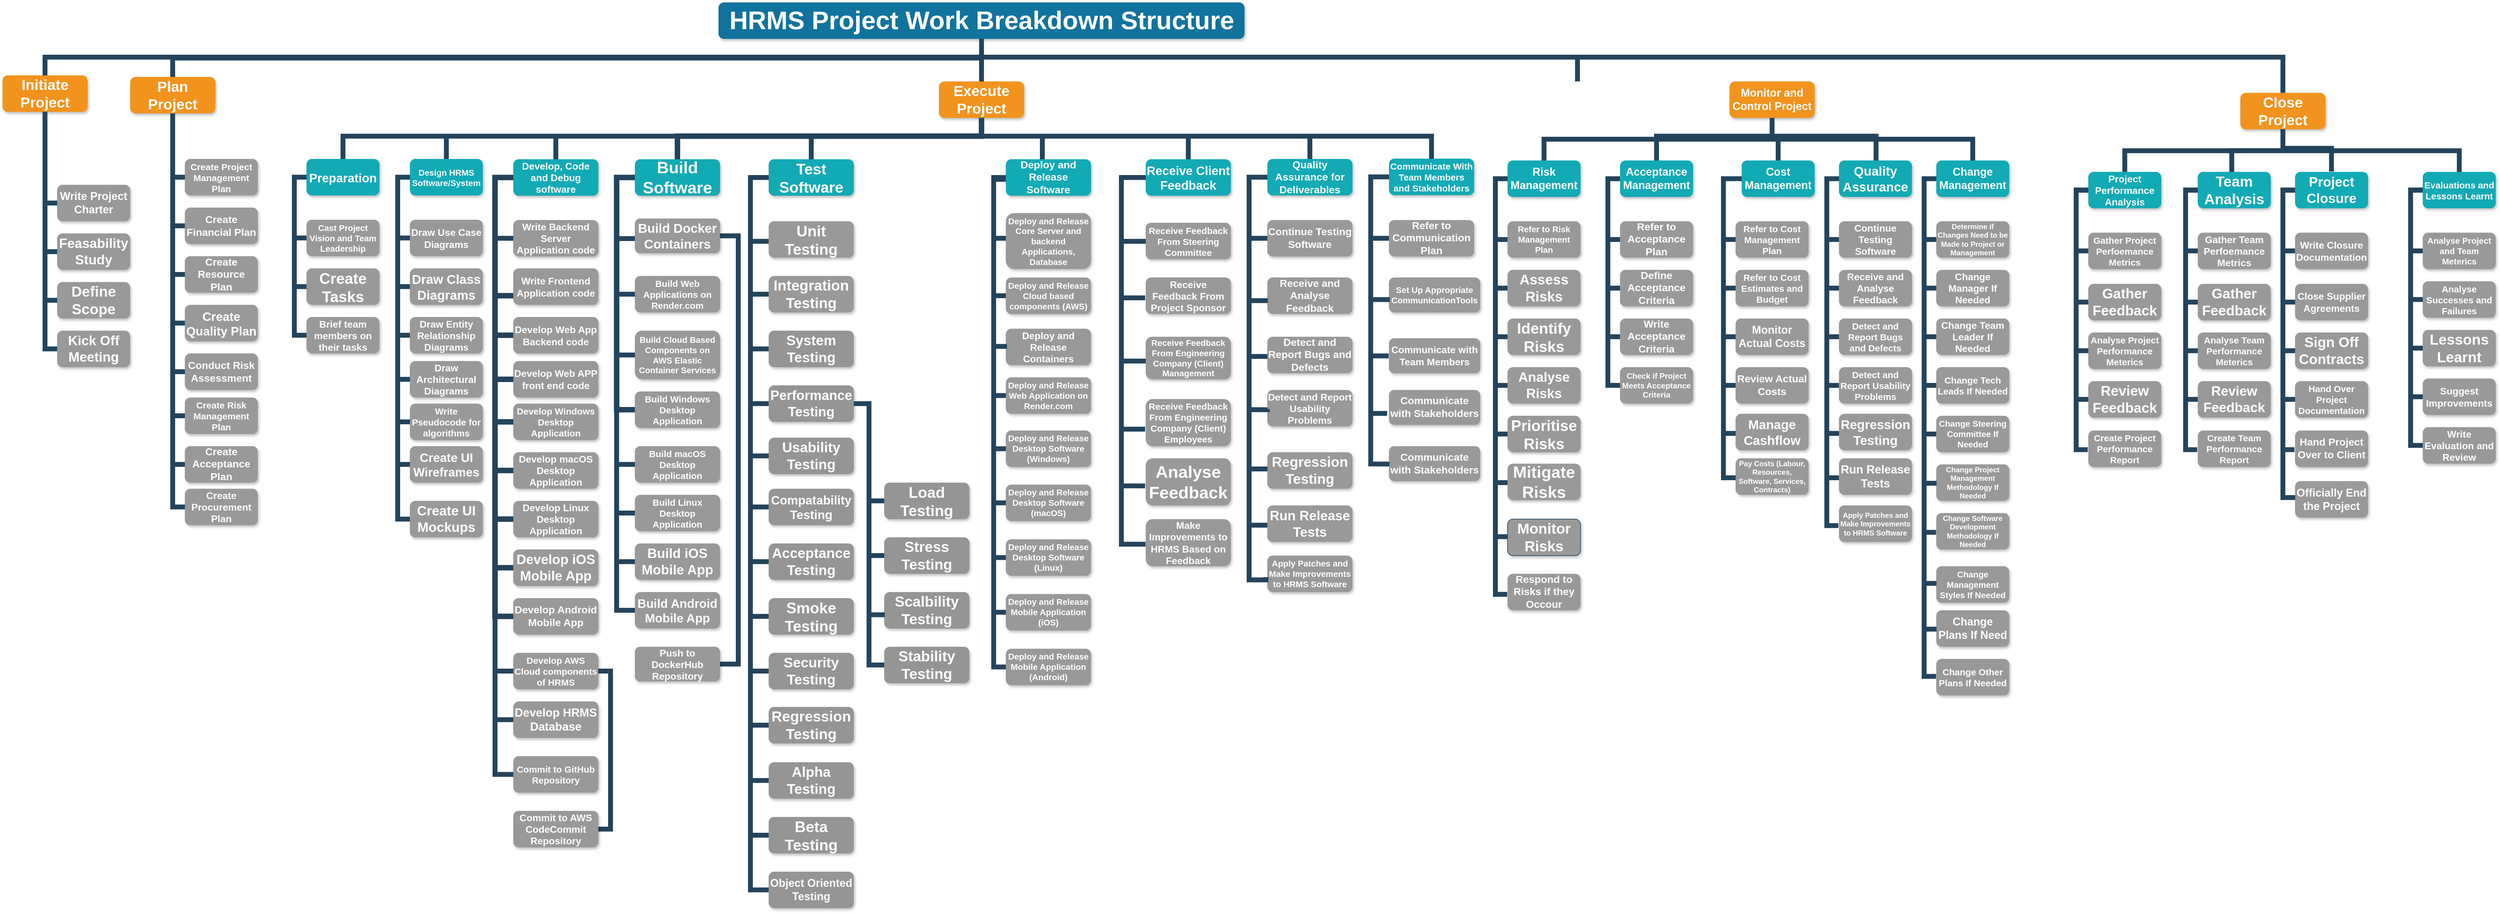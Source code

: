 <mxfile version="24.5.1" type="device">
  <diagram name="Page-1" id="64c3da0e-402f-94eb-ee01-a36477274f13">
    <mxGraphModel dx="488" dy="329" grid="1" gridSize="10" guides="1" tooltips="1" connect="0" arrows="1" fold="1" page="1" pageScale="1" pageWidth="1169" pageHeight="826" background="none" math="0" shadow="0">
      <root>
        <mxCell id="0" />
        <mxCell id="1" parent="0" />
        <mxCell id="2" value="HRMS Project Work Breakdown Structure" style="whiteSpace=wrap;rounded=1;shadow=1;fillColor=#10739E;strokeColor=none;fontColor=#FFFFFF;fontStyle=1;fontSize=42;" parent="1" vertex="1">
          <mxGeometry x="1337.5" y="50" width="865" height="60" as="geometry" />
        </mxCell>
        <mxCell id="3" value="Initiate Project" style="whiteSpace=wrap;rounded=1;fillColor=#F2931E;strokeColor=none;shadow=1;fontColor=#FFFFFF;fontStyle=1;fontSize=24;" parent="1" vertex="1">
          <mxGeometry x="160" y="170.0" width="140" height="60" as="geometry" />
        </mxCell>
        <mxCell id="LnR9MbwrVFPX29A5dBU9-241" style="edgeStyle=orthogonalEdgeStyle;rounded=0;orthogonalLoop=1;jettySize=auto;html=1;entryX=0;entryY=0.5;entryDx=0;entryDy=0;strokeColor=#23445d;strokeWidth=8;jumpSize=5;endArrow=none;endFill=0;" edge="1" parent="1" source="4" target="LnR9MbwrVFPX29A5dBU9-238">
          <mxGeometry relative="1" as="geometry" />
        </mxCell>
        <mxCell id="LnR9MbwrVFPX29A5dBU9-242" style="edgeStyle=orthogonalEdgeStyle;rounded=0;orthogonalLoop=1;jettySize=auto;html=1;entryX=0;entryY=0.5;entryDx=0;entryDy=0;strokeColor=#23445d;strokeWidth=8;endArrow=none;endFill=0;" edge="1" parent="1" source="4" target="LnR9MbwrVFPX29A5dBU9-239">
          <mxGeometry relative="1" as="geometry" />
        </mxCell>
        <mxCell id="LnR9MbwrVFPX29A5dBU9-243" style="edgeStyle=orthogonalEdgeStyle;rounded=0;orthogonalLoop=1;jettySize=auto;html=1;entryX=0;entryY=0.5;entryDx=0;entryDy=0;strokeColor=#23445d;strokeWidth=8;endArrow=none;endFill=0;" edge="1" parent="1" source="4" target="LnR9MbwrVFPX29A5dBU9-240">
          <mxGeometry relative="1" as="geometry" />
        </mxCell>
        <mxCell id="4" value="Plan Project" style="whiteSpace=wrap;rounded=1;fillColor=#F2931E;strokeColor=none;shadow=1;fontColor=#FFFFFF;fontStyle=1;fontSize=24;" parent="1" vertex="1">
          <mxGeometry x="370" y="172.5" width="140" height="60" as="geometry" />
        </mxCell>
        <mxCell id="LnR9MbwrVFPX29A5dBU9-249" value="" style="edgeStyle=orthogonalEdgeStyle;rounded=0;orthogonalLoop=1;jettySize=auto;html=1;strokeWidth=8;strokeColor=#23445d;endArrow=none;endFill=0;" edge="1" parent="1" source="6" target="LnR9MbwrVFPX29A5dBU9-248">
          <mxGeometry relative="1" as="geometry">
            <Array as="points">
              <mxPoint x="1770" y="270" />
              <mxPoint x="1070" y="270" />
            </Array>
          </mxGeometry>
        </mxCell>
        <mxCell id="LnR9MbwrVFPX29A5dBU9-270" value="" style="edgeStyle=orthogonalEdgeStyle;rounded=0;orthogonalLoop=1;jettySize=auto;html=1;strokeWidth=9;strokeColor=#23445d;endArrow=none;endFill=0;" edge="1" parent="1" source="6" target="LnR9MbwrVFPX29A5dBU9-269">
          <mxGeometry relative="1" as="geometry">
            <Array as="points">
              <mxPoint x="1770" y="270" />
              <mxPoint x="1270" y="270" />
            </Array>
          </mxGeometry>
        </mxCell>
        <mxCell id="LnR9MbwrVFPX29A5dBU9-303" value="" style="edgeStyle=orthogonalEdgeStyle;rounded=0;orthogonalLoop=1;jettySize=auto;html=1;strokeWidth=8;strokeColor=#23445d;endArrow=none;endFill=0;" edge="1" parent="1" source="6" target="LnR9MbwrVFPX29A5dBU9-302">
          <mxGeometry relative="1" as="geometry">
            <Array as="points">
              <mxPoint x="1770" y="270" />
              <mxPoint x="1490" y="270" />
            </Array>
          </mxGeometry>
        </mxCell>
        <mxCell id="LnR9MbwrVFPX29A5dBU9-340" value="" style="edgeStyle=orthogonalEdgeStyle;rounded=0;orthogonalLoop=1;jettySize=auto;html=1;strokeWidth=8;strokeColor=#23445d;endArrow=none;endFill=0;" edge="1" parent="1" source="6" target="LnR9MbwrVFPX29A5dBU9-339">
          <mxGeometry relative="1" as="geometry">
            <Array as="points">
              <mxPoint x="1770" y="270" />
              <mxPoint x="1870" y="270" />
            </Array>
          </mxGeometry>
        </mxCell>
        <mxCell id="LnR9MbwrVFPX29A5dBU9-364" value="" style="edgeStyle=orthogonalEdgeStyle;rounded=0;orthogonalLoop=1;jettySize=auto;html=1;strokeWidth=8;strokeColor=#23445d;endArrow=none;endFill=0;" edge="1" parent="1" source="6" target="LnR9MbwrVFPX29A5dBU9-363">
          <mxGeometry relative="1" as="geometry">
            <Array as="points">
              <mxPoint x="1770" y="270" />
              <mxPoint x="2110" y="270" />
            </Array>
          </mxGeometry>
        </mxCell>
        <mxCell id="LnR9MbwrVFPX29A5dBU9-380" value="" style="edgeStyle=orthogonalEdgeStyle;rounded=0;orthogonalLoop=1;jettySize=auto;html=1;strokeWidth=8;strokeColor=#23445d;endArrow=none;endFill=0;" edge="1" parent="1" source="6" target="LnR9MbwrVFPX29A5dBU9-379">
          <mxGeometry relative="1" as="geometry">
            <Array as="points">
              <mxPoint x="1770" y="270" />
              <mxPoint x="2310" y="270" />
            </Array>
          </mxGeometry>
        </mxCell>
        <mxCell id="LnR9MbwrVFPX29A5dBU9-399" value="" style="edgeStyle=orthogonalEdgeStyle;rounded=0;orthogonalLoop=1;jettySize=auto;html=1;strokeWidth=8;strokeColor=#23445d;endArrow=none;endFill=0;" edge="1" parent="1" source="6" target="LnR9MbwrVFPX29A5dBU9-398">
          <mxGeometry relative="1" as="geometry">
            <Array as="points">
              <mxPoint x="1770" y="270" />
              <mxPoint x="2510" y="270" />
            </Array>
          </mxGeometry>
        </mxCell>
        <mxCell id="6" value="Execute Project" style="whiteSpace=wrap;rounded=1;fillColor=#F2931E;strokeColor=none;shadow=1;fontColor=#FFFFFF;fontStyle=1;fontSize=24;" parent="1" vertex="1">
          <mxGeometry x="1700" y="180.0" width="140" height="60" as="geometry" />
        </mxCell>
        <mxCell id="LnR9MbwrVFPX29A5dBU9-433" style="edgeStyle=orthogonalEdgeStyle;rounded=0;orthogonalLoop=1;jettySize=auto;html=1;endArrow=none;endFill=0;strokeWidth=8;strokeColor=#23445d;" edge="1" parent="1" source="7" target="LnR9MbwrVFPX29A5dBU9-416">
          <mxGeometry relative="1" as="geometry">
            <Array as="points">
              <mxPoint x="3070" y="270" />
              <mxPoint x="2880" y="270" />
            </Array>
          </mxGeometry>
        </mxCell>
        <mxCell id="LnR9MbwrVFPX29A5dBU9-443" style="edgeStyle=orthogonalEdgeStyle;rounded=0;orthogonalLoop=1;jettySize=auto;html=1;strokeWidth=8;strokeColor=#23445d;endArrow=none;endFill=0;" edge="1" parent="1" source="7" target="LnR9MbwrVFPX29A5dBU9-434">
          <mxGeometry relative="1" as="geometry" />
        </mxCell>
        <mxCell id="7" value="Monitor and Control Project" style="whiteSpace=wrap;rounded=1;fillColor=#F2931E;strokeColor=none;shadow=1;fontColor=#FFFFFF;fontStyle=1;fontSize=18;" parent="1" vertex="1">
          <mxGeometry x="3000" y="180.0" width="140" height="60" as="geometry" />
        </mxCell>
        <mxCell id="8" value="Close Project" style="whiteSpace=wrap;rounded=1;fillColor=#F2931E;strokeColor=none;shadow=1;fontColor=#FFFFFF;fontStyle=1;fontSize=24;" parent="1" vertex="1">
          <mxGeometry x="3840" y="198.75" width="140" height="60" as="geometry" />
        </mxCell>
        <mxCell id="23" value="Write Project Charter" style="whiteSpace=wrap;rounded=1;fillColor=#999999;strokeColor=none;shadow=1;fontColor=#FFFFFF;fontStyle=1;fontSize=18;" parent="1" vertex="1">
          <mxGeometry x="250.0" y="350.0" width="120" height="60" as="geometry" />
        </mxCell>
        <mxCell id="24" value="Feasability Study" style="whiteSpace=wrap;rounded=1;fillColor=#999999;strokeColor=none;shadow=1;fontColor=#FFFFFF;fontStyle=1;fontSize=22;" parent="1" vertex="1">
          <mxGeometry x="250.0" y="430.0" width="120" height="60" as="geometry" />
        </mxCell>
        <mxCell id="25" value="Define Scope" style="whiteSpace=wrap;rounded=1;fillColor=#999999;strokeColor=none;shadow=1;fontColor=#FFFFFF;fontStyle=1;fontSize=24;" parent="1" vertex="1">
          <mxGeometry x="250.0" y="510.0" width="120" height="60" as="geometry" />
        </mxCell>
        <mxCell id="26" value="Kick Off Meeting" style="whiteSpace=wrap;rounded=1;fillColor=#999999;strokeColor=none;shadow=1;fontColor=#FFFFFF;fontStyle=1;fontSize=22;" parent="1" vertex="1">
          <mxGeometry x="250.0" y="590.0" width="120" height="60" as="geometry" />
        </mxCell>
        <mxCell id="45" value="&lt;b style=&quot;font-size: 15px;&quot;&gt;Create Project Management Plan&lt;/b&gt;" style="whiteSpace=wrap;rounded=1;fillColor=#999999;strokeColor=none;shadow=1;fontColor=#FFFFFF;fontStyle=0;html=1;fontSize=15;" parent="1" vertex="1">
          <mxGeometry x="460.0" y="307.5" width="120" height="60" as="geometry" />
        </mxCell>
        <mxCell id="46" value="Create Financial Plan" style="whiteSpace=wrap;rounded=1;fillColor=#999999;strokeColor=none;shadow=1;fontColor=#FFFFFF;fontStyle=1;fontSize=17;" parent="1" vertex="1">
          <mxGeometry x="460.0" y="387.5" width="120" height="60" as="geometry" />
        </mxCell>
        <mxCell id="47" value="Create Resource Plan" style="whiteSpace=wrap;rounded=1;fillColor=#999999;strokeColor=none;shadow=1;fontColor=#FFFFFF;fontStyle=1;fontSize=17;" parent="1" vertex="1">
          <mxGeometry x="460.0" y="467.5" width="120" height="60" as="geometry" />
        </mxCell>
        <mxCell id="48" value="Create Quality Plan" style="whiteSpace=wrap;rounded=1;fillColor=#999999;strokeColor=none;shadow=1;fontColor=#FFFFFF;fontStyle=1;fontSize=20;" parent="1" vertex="1">
          <mxGeometry x="460" y="547.5" width="120" height="60" as="geometry" />
        </mxCell>
        <mxCell id="49" value="Conduct Risk Assessment" style="whiteSpace=wrap;rounded=1;fillColor=#999999;strokeColor=none;shadow=1;fontColor=#FFFFFF;fontStyle=1;fontSize=17;" parent="1" vertex="1">
          <mxGeometry x="460.0" y="627.5" width="120" height="60" as="geometry" />
        </mxCell>
        <mxCell id="103" value="" style="edgeStyle=elbowEdgeStyle;elbow=vertical;rounded=0;fontColor=#000000;endArrow=none;endFill=0;strokeWidth=8;strokeColor=#23445D;" parent="1" edge="1">
          <mxGeometry width="100" height="100" relative="1" as="geometry">
            <mxPoint x="230" y="230.0" as="sourcePoint" />
            <mxPoint x="230" y="300" as="targetPoint" />
            <Array as="points">
              <mxPoint x="230" y="280" />
            </Array>
          </mxGeometry>
        </mxCell>
        <mxCell id="105" value="" style="edgeStyle=elbowEdgeStyle;elbow=horizontal;rounded=0;fontColor=#000000;endArrow=none;endFill=0;strokeWidth=8;strokeColor=#23445D;" parent="1" target="23" edge="1">
          <mxGeometry width="100" height="100" relative="1" as="geometry">
            <mxPoint x="230" y="280" as="sourcePoint" />
            <mxPoint x="290" y="330" as="targetPoint" />
            <Array as="points">
              <mxPoint x="230" y="330" />
            </Array>
          </mxGeometry>
        </mxCell>
        <mxCell id="106" value="" style="edgeStyle=elbowEdgeStyle;elbow=horizontal;rounded=0;fontColor=#000000;endArrow=none;endFill=0;strokeWidth=8;strokeColor=#23445D;" parent="1" target="24" edge="1">
          <mxGeometry width="100" height="100" relative="1" as="geometry">
            <mxPoint x="230" y="280" as="sourcePoint" />
            <mxPoint x="260" y="390" as="targetPoint" />
            <Array as="points">
              <mxPoint x="230" y="350" />
            </Array>
          </mxGeometry>
        </mxCell>
        <mxCell id="109" value="" style="edgeStyle=elbowEdgeStyle;elbow=horizontal;rounded=0;fontColor=#000000;endArrow=none;endFill=0;strokeWidth=8;strokeColor=#23445D;" parent="1" target="26" edge="1">
          <mxGeometry width="100" height="100" relative="1" as="geometry">
            <mxPoint x="230" y="280" as="sourcePoint" />
            <mxPoint x="280" y="410" as="targetPoint" />
            <Array as="points">
              <mxPoint x="230" y="360" />
            </Array>
          </mxGeometry>
        </mxCell>
        <mxCell id="110" value="" style="edgeStyle=elbowEdgeStyle;elbow=horizontal;rounded=0;fontColor=#000000;endArrow=none;endFill=0;strokeWidth=8;strokeColor=#23445D;" parent="1" target="25" edge="1">
          <mxGeometry width="100" height="100" relative="1" as="geometry">
            <mxPoint x="230" y="280" as="sourcePoint" />
            <mxPoint x="290" y="420" as="targetPoint" />
            <Array as="points">
              <mxPoint x="230" y="380" />
            </Array>
          </mxGeometry>
        </mxCell>
        <mxCell id="116" value="" style="edgeStyle=elbowEdgeStyle;elbow=vertical;rounded=0;fontColor=#000000;endArrow=none;endFill=0;strokeWidth=8;strokeColor=#23445D;" parent="1" source="4" edge="1">
          <mxGeometry width="100" height="100" relative="1" as="geometry">
            <mxPoint x="80" y="242.5" as="sourcePoint" />
            <mxPoint x="440.0" y="302.5" as="targetPoint" />
          </mxGeometry>
        </mxCell>
        <mxCell id="118" value="" style="edgeStyle=elbowEdgeStyle;elbow=horizontal;rounded=0;fontColor=#000000;endArrow=none;endFill=0;strokeWidth=8;strokeColor=#23445D;" parent="1" target="45" edge="1">
          <mxGeometry width="100" height="100" relative="1" as="geometry">
            <mxPoint x="440" y="237.5" as="sourcePoint" />
            <mxPoint x="450.0" y="337.5" as="targetPoint" />
            <Array as="points">
              <mxPoint x="440" y="287.5" />
            </Array>
          </mxGeometry>
        </mxCell>
        <mxCell id="119" value="" style="edgeStyle=elbowEdgeStyle;elbow=horizontal;rounded=0;fontColor=#000000;endArrow=none;endFill=0;strokeWidth=8;strokeColor=#23445D;" parent="1" target="46" edge="1">
          <mxGeometry width="100" height="100" relative="1" as="geometry">
            <mxPoint x="440" y="232.5" as="sourcePoint" />
            <mxPoint x="450.0" y="417.5" as="targetPoint" />
            <Array as="points">
              <mxPoint x="440" y="327.5" />
            </Array>
          </mxGeometry>
        </mxCell>
        <mxCell id="120" value="" style="edgeStyle=elbowEdgeStyle;elbow=horizontal;rounded=0;fontColor=#000000;endArrow=none;endFill=0;strokeWidth=8;strokeColor=#23445D;" parent="1" target="49" edge="1">
          <mxGeometry width="100" height="100" relative="1" as="geometry">
            <mxPoint x="440" y="237.5" as="sourcePoint" />
            <mxPoint x="450" y="657.5" as="targetPoint" />
            <Array as="points">
              <mxPoint x="440" y="457.5" />
            </Array>
          </mxGeometry>
        </mxCell>
        <mxCell id="121" value="" style="edgeStyle=elbowEdgeStyle;elbow=horizontal;rounded=0;fontColor=#000000;endArrow=none;endFill=0;strokeWidth=8;strokeColor=#23445D;" parent="1" target="48" edge="1">
          <mxGeometry width="100" height="100" relative="1" as="geometry">
            <mxPoint x="440" y="237.5" as="sourcePoint" />
            <mxPoint x="450" y="577.5" as="targetPoint" />
            <Array as="points">
              <mxPoint x="440" y="407.5" />
            </Array>
          </mxGeometry>
        </mxCell>
        <mxCell id="122" value="" style="edgeStyle=elbowEdgeStyle;elbow=horizontal;rounded=0;fontColor=#000000;endArrow=none;endFill=0;strokeWidth=8;strokeColor=#23445D;" parent="1" target="47" edge="1">
          <mxGeometry width="100" height="100" relative="1" as="geometry">
            <mxPoint x="440" y="237.5" as="sourcePoint" />
            <mxPoint x="450.0" y="497.5" as="targetPoint" />
            <Array as="points">
              <mxPoint x="440" y="377.5" />
            </Array>
          </mxGeometry>
        </mxCell>
        <mxCell id="133" value="Preparation" style="whiteSpace=wrap;rounded=1;fillColor=#12AAB5;strokeColor=none;shadow=1;fontColor=#FFFFFF;fontStyle=1;fontSize=20;" parent="1" vertex="1">
          <mxGeometry x="660.0" y="307.5" width="120" height="60" as="geometry" />
        </mxCell>
        <mxCell id="LnR9MbwrVFPX29A5dBU9-245" style="edgeStyle=orthogonalEdgeStyle;rounded=0;orthogonalLoop=1;jettySize=auto;html=1;entryX=0;entryY=0.5;entryDx=0;entryDy=0;strokeWidth=8;strokeColor=#23445d;endArrow=none;endFill=0;" edge="1" parent="1" source="134" target="LnR9MbwrVFPX29A5dBU9-244">
          <mxGeometry relative="1" as="geometry">
            <Array as="points">
              <mxPoint x="810" y="337" />
              <mxPoint x="810" y="670" />
            </Array>
          </mxGeometry>
        </mxCell>
        <mxCell id="LnR9MbwrVFPX29A5dBU9-247" style="edgeStyle=orthogonalEdgeStyle;rounded=0;orthogonalLoop=1;jettySize=auto;html=1;entryX=0;entryY=0.5;entryDx=0;entryDy=0;strokeWidth=8;strokeColor=#23445d;endArrow=none;endFill=0;" edge="1" parent="1" source="134" target="LnR9MbwrVFPX29A5dBU9-246">
          <mxGeometry relative="1" as="geometry">
            <Array as="points">
              <mxPoint x="810" y="337" />
              <mxPoint x="810" y="740" />
            </Array>
          </mxGeometry>
        </mxCell>
        <mxCell id="134" value="Design HRMS Software/System" style="whiteSpace=wrap;rounded=1;fillColor=#12AAB5;strokeColor=none;shadow=1;fontColor=#FFFFFF;fontStyle=1;fontSize=14;" parent="1" vertex="1">
          <mxGeometry x="830.0" y="307.5" width="120" height="60" as="geometry" />
        </mxCell>
        <mxCell id="135" value="Cast Project Vision and Team Leadership" style="whiteSpace=wrap;rounded=1;fillColor=#999999;strokeColor=none;shadow=1;fontColor=#FFFFFF;fontStyle=1;fontSize=14;" parent="1" vertex="1">
          <mxGeometry x="660.0" y="407.5" width="120" height="60" as="geometry" />
        </mxCell>
        <mxCell id="136" value="Create Tasks" style="whiteSpace=wrap;rounded=1;fillColor=#999999;strokeColor=none;shadow=1;fontColor=#FFFFFF;fontStyle=1;fontSize=25;" parent="1" vertex="1">
          <mxGeometry x="660.0" y="487.5" width="120" height="60" as="geometry" />
        </mxCell>
        <mxCell id="137" value="Brief team members on their tasks" style="whiteSpace=wrap;rounded=1;fillColor=#999999;strokeColor=none;shadow=1;fontColor=#FFFFFF;fontStyle=1;fontSize=16;" parent="1" vertex="1">
          <mxGeometry x="660.0" y="567.5" width="120" height="60" as="geometry" />
        </mxCell>
        <mxCell id="140" value="Draw Use Case Diagrams" style="whiteSpace=wrap;rounded=1;fillColor=#999999;strokeColor=none;shadow=1;fontColor=#FFFFFF;fontStyle=1;fontSize=16;" parent="1" vertex="1">
          <mxGeometry x="830.0" y="407.5" width="120" height="60" as="geometry" />
        </mxCell>
        <mxCell id="141" value="Draw Class Diagrams" style="whiteSpace=wrap;rounded=1;fillColor=#999999;strokeColor=none;shadow=1;fontColor=#FFFFFF;fontStyle=1;fontSize=21;" parent="1" vertex="1">
          <mxGeometry x="830.0" y="487.5" width="120" height="60" as="geometry" />
        </mxCell>
        <mxCell id="142" value="Draw Entity Relationship Diagrams" style="whiteSpace=wrap;rounded=1;fillColor=#999999;strokeColor=none;shadow=1;fontColor=#FFFFFF;fontStyle=1;fontSize=16;" parent="1" vertex="1">
          <mxGeometry x="830.0" y="567.5" width="120" height="60" as="geometry" />
        </mxCell>
        <mxCell id="143" value="Create UI Wireframes" style="whiteSpace=wrap;rounded=1;fillColor=#999999;strokeColor=none;shadow=1;fontColor=#FFFFFF;fontStyle=1;fontSize=20;" parent="1" vertex="1">
          <mxGeometry x="830.0" y="780.0" width="120" height="60" as="geometry" />
        </mxCell>
        <mxCell id="144" value="Create UI Mockups" style="whiteSpace=wrap;rounded=1;fillColor=#999999;strokeColor=none;shadow=1;fontColor=#FFFFFF;fontStyle=1;fontSize=22;" parent="1" vertex="1">
          <mxGeometry x="830.0" y="870.0" width="120" height="60" as="geometry" />
        </mxCell>
        <mxCell id="145" value="" style="edgeStyle=elbowEdgeStyle;elbow=horizontal;rounded=0;fontColor=#000000;endArrow=none;endFill=0;strokeWidth=8;strokeColor=#23445D;" parent="1" source="133" target="135" edge="1">
          <mxGeometry width="100" height="100" relative="1" as="geometry">
            <mxPoint x="640" y="337.5" as="sourcePoint" />
            <mxPoint x="650.0" y="437.5" as="targetPoint" />
            <Array as="points">
              <mxPoint x="640" y="387.5" />
            </Array>
          </mxGeometry>
        </mxCell>
        <mxCell id="146" value="" style="edgeStyle=elbowEdgeStyle;elbow=horizontal;rounded=0;fontColor=#000000;endArrow=none;endFill=0;strokeWidth=8;strokeColor=#23445D;" parent="1" source="133" target="136" edge="1">
          <mxGeometry width="100" height="100" relative="1" as="geometry">
            <mxPoint x="650" y="337.5" as="sourcePoint" />
            <mxPoint x="650.0" y="517.5" as="targetPoint" />
            <Array as="points">
              <mxPoint x="640" y="427.5" />
            </Array>
          </mxGeometry>
        </mxCell>
        <mxCell id="149" value="" style="edgeStyle=elbowEdgeStyle;elbow=horizontal;rounded=0;fontColor=#000000;endArrow=none;endFill=0;strokeWidth=8;strokeColor=#23445D;" parent="1" source="133" target="137" edge="1">
          <mxGeometry width="100" height="100" relative="1" as="geometry">
            <mxPoint x="650" y="337.5" as="sourcePoint" />
            <mxPoint x="650.0" y="597.5" as="targetPoint" />
            <Array as="points">
              <mxPoint x="640" y="477.5" />
            </Array>
          </mxGeometry>
        </mxCell>
        <mxCell id="150" value="" style="edgeStyle=elbowEdgeStyle;elbow=horizontal;rounded=0;fontColor=#000000;endArrow=none;endFill=0;strokeWidth=8;strokeColor=#23445D;" parent="1" source="134" target="140" edge="1">
          <mxGeometry width="100" height="100" relative="1" as="geometry">
            <mxPoint x="800" y="337.5" as="sourcePoint" />
            <mxPoint x="810.0" y="437.5" as="targetPoint" />
            <Array as="points">
              <mxPoint x="810" y="387.5" />
            </Array>
          </mxGeometry>
        </mxCell>
        <mxCell id="151" value="" style="edgeStyle=elbowEdgeStyle;elbow=horizontal;rounded=0;fontColor=#000000;endArrow=none;endFill=0;strokeWidth=8;strokeColor=#23445D;" parent="1" source="134" target="141" edge="1">
          <mxGeometry width="100" height="100" relative="1" as="geometry">
            <mxPoint x="810" y="337.5" as="sourcePoint" />
            <mxPoint x="810.0" y="517.5" as="targetPoint" />
            <Array as="points">
              <mxPoint x="810" y="427.5" />
            </Array>
          </mxGeometry>
        </mxCell>
        <mxCell id="152" value="" style="edgeStyle=elbowEdgeStyle;elbow=horizontal;rounded=0;fontColor=#000000;endArrow=none;endFill=0;strokeWidth=8;strokeColor=#23445D;" parent="1" source="134" target="144" edge="1">
          <mxGeometry width="100" height="100" relative="1" as="geometry">
            <mxPoint x="810" y="337.5" as="sourcePoint" />
            <mxPoint x="810" y="757.5" as="targetPoint" />
            <Array as="points">
              <mxPoint x="810" y="547.5" />
            </Array>
          </mxGeometry>
        </mxCell>
        <mxCell id="153" value="" style="edgeStyle=elbowEdgeStyle;elbow=horizontal;rounded=0;fontColor=#000000;endArrow=none;endFill=0;strokeWidth=8;strokeColor=#23445D;" parent="1" source="134" target="143" edge="1">
          <mxGeometry width="100" height="100" relative="1" as="geometry">
            <mxPoint x="810" y="337.5" as="sourcePoint" />
            <mxPoint x="810" y="677.5" as="targetPoint" />
            <Array as="points">
              <mxPoint x="810" y="507.5" />
            </Array>
          </mxGeometry>
        </mxCell>
        <mxCell id="154" value="" style="edgeStyle=elbowEdgeStyle;elbow=horizontal;rounded=0;fontColor=#000000;endArrow=none;endFill=0;strokeWidth=8;strokeColor=#23445D;" parent="1" source="134" target="142" edge="1">
          <mxGeometry width="100" height="100" relative="1" as="geometry">
            <mxPoint x="810" y="337.5" as="sourcePoint" />
            <mxPoint x="810.0" y="597.5" as="targetPoint" />
            <Array as="points">
              <mxPoint x="810" y="477.5" />
            </Array>
          </mxGeometry>
        </mxCell>
        <mxCell id="155" value="Risk Management" style="whiteSpace=wrap;rounded=1;fillColor=#12AAB5;strokeColor=none;shadow=1;fontColor=#FFFFFF;fontStyle=1;fontSize=18;" parent="1" vertex="1">
          <mxGeometry x="2635" y="310.0" width="120" height="60" as="geometry" />
        </mxCell>
        <mxCell id="156" value="Change Management" style="whiteSpace=wrap;rounded=1;fillColor=#12AAB5;strokeColor=none;shadow=1;fontColor=#FFFFFF;fontStyle=1;fontSize=18;" parent="1" vertex="1">
          <mxGeometry x="3340" y="310.0" width="120" height="60" as="geometry" />
        </mxCell>
        <mxCell id="157" value="Refer to Risk Management Plan" style="whiteSpace=wrap;rounded=1;fillColor=#999999;strokeColor=none;shadow=1;fontColor=#FFFFFF;fontStyle=1;fontSize=14;" parent="1" vertex="1">
          <mxGeometry x="2635" y="410.0" width="120" height="60" as="geometry" />
        </mxCell>
        <mxCell id="158" value="Assess Risks" style="whiteSpace=wrap;rounded=1;fillColor=#999999;strokeColor=none;shadow=1;fontColor=#FFFFFF;fontStyle=1;fontSize=23;" parent="1" vertex="1">
          <mxGeometry x="2635" y="490.0" width="120" height="60" as="geometry" />
        </mxCell>
        <mxCell id="159" value="Identify Risks" style="whiteSpace=wrap;rounded=1;fillColor=#999999;strokeColor=none;shadow=1;fontColor=#FFFFFF;fontStyle=1;fontSize=25;" parent="1" vertex="1">
          <mxGeometry x="2635" y="570.0" width="120" height="60" as="geometry" />
        </mxCell>
        <mxCell id="160" value="Analyse Risks" style="whiteSpace=wrap;rounded=1;fillColor=#999999;strokeColor=none;shadow=1;fontColor=#FFFFFF;fontStyle=1;fontSize=22;" parent="1" vertex="1">
          <mxGeometry x="2635" y="650.0" width="120" height="60" as="geometry" />
        </mxCell>
        <mxCell id="161" value="Prioritise Risks" style="whiteSpace=wrap;rounded=1;fillColor=#999999;strokeColor=none;shadow=1;fontColor=#FFFFFF;fontStyle=1;fontSize=25;" parent="1" vertex="1">
          <mxGeometry x="2635" y="730.0" width="120" height="60" as="geometry" />
        </mxCell>
        <mxCell id="162" value="Determine if Changes Need to be Made to Project or Management" style="whiteSpace=wrap;rounded=1;fillColor=#999999;strokeColor=none;shadow=1;fontColor=#FFFFFF;fontStyle=1" parent="1" vertex="1">
          <mxGeometry x="3340.0" y="410.0" width="120" height="60" as="geometry" />
        </mxCell>
        <mxCell id="163" value="Change Manager If Needed" style="whiteSpace=wrap;rounded=1;fillColor=#999999;strokeColor=none;shadow=1;fontColor=#FFFFFF;fontStyle=1;fontSize=16;" parent="1" vertex="1">
          <mxGeometry x="3340.0" y="490.0" width="120" height="60" as="geometry" />
        </mxCell>
        <mxCell id="164" value="Change Team Leader If Needed" style="whiteSpace=wrap;rounded=1;fillColor=#999999;strokeColor=none;shadow=1;fontColor=#FFFFFF;fontStyle=1;fontSize=16;" parent="1" vertex="1">
          <mxGeometry x="3340.0" y="570.0" width="120" height="60" as="geometry" />
        </mxCell>
        <mxCell id="165" value="Change Tech Leads If Needed" style="whiteSpace=wrap;rounded=1;fillColor=#999999;strokeColor=none;shadow=1;fontColor=#FFFFFF;fontStyle=1;fontSize=15;" parent="1" vertex="1">
          <mxGeometry x="3340.0" y="650.0" width="120" height="60" as="geometry" />
        </mxCell>
        <mxCell id="166" value="Change Steering Committee If Needed" style="whiteSpace=wrap;rounded=1;fillColor=#999999;strokeColor=none;shadow=1;fontColor=#FFFFFF;fontStyle=1;fontSize=14;" parent="1" vertex="1">
          <mxGeometry x="3340" y="730.0" width="120" height="60" as="geometry" />
        </mxCell>
        <mxCell id="167" value="" style="edgeStyle=elbowEdgeStyle;elbow=horizontal;rounded=0;fontColor=#000000;endArrow=none;endFill=0;strokeWidth=8;strokeColor=#23445D;" parent="1" source="155" target="157" edge="1">
          <mxGeometry width="100" height="100" relative="1" as="geometry">
            <mxPoint x="2615" y="340.0" as="sourcePoint" />
            <mxPoint x="2625.0" y="440.0" as="targetPoint" />
            <Array as="points">
              <mxPoint x="2615" y="390.0" />
            </Array>
          </mxGeometry>
        </mxCell>
        <mxCell id="168" value="" style="edgeStyle=elbowEdgeStyle;elbow=horizontal;rounded=0;fontColor=#000000;endArrow=none;endFill=0;strokeWidth=8;strokeColor=#23445D;" parent="1" source="155" target="158" edge="1">
          <mxGeometry width="100" height="100" relative="1" as="geometry">
            <mxPoint x="2625" y="340.0" as="sourcePoint" />
            <mxPoint x="2625" y="520.0" as="targetPoint" />
            <Array as="points">
              <mxPoint x="2615" y="430.0" />
            </Array>
          </mxGeometry>
        </mxCell>
        <mxCell id="169" value="" style="edgeStyle=elbowEdgeStyle;elbow=horizontal;rounded=0;fontColor=#000000;endArrow=none;endFill=0;strokeWidth=8;strokeColor=#23445D;" parent="1" source="155" target="161" edge="1">
          <mxGeometry width="100" height="100" relative="1" as="geometry">
            <mxPoint x="2625" y="340.0" as="sourcePoint" />
            <mxPoint x="2625" y="760.0" as="targetPoint" />
            <Array as="points">
              <mxPoint x="2615" y="560.0" />
            </Array>
          </mxGeometry>
        </mxCell>
        <mxCell id="170" value="" style="edgeStyle=elbowEdgeStyle;elbow=horizontal;rounded=0;fontColor=#000000;endArrow=none;endFill=0;strokeWidth=8;strokeColor=#23445D;" parent="1" source="155" target="160" edge="1">
          <mxGeometry width="100" height="100" relative="1" as="geometry">
            <mxPoint x="2625" y="340.0" as="sourcePoint" />
            <mxPoint x="2625" y="680.0" as="targetPoint" />
            <Array as="points">
              <mxPoint x="2615" y="510.0" />
            </Array>
          </mxGeometry>
        </mxCell>
        <mxCell id="171" value="" style="edgeStyle=elbowEdgeStyle;elbow=horizontal;rounded=0;fontColor=#000000;endArrow=none;endFill=0;strokeWidth=8;strokeColor=#23445D;" parent="1" source="155" target="159" edge="1">
          <mxGeometry width="100" height="100" relative="1" as="geometry">
            <mxPoint x="2625" y="340.0" as="sourcePoint" />
            <mxPoint x="2625" y="600.0" as="targetPoint" />
            <Array as="points">
              <mxPoint x="2615" y="480.0" />
            </Array>
          </mxGeometry>
        </mxCell>
        <mxCell id="172" value="" style="edgeStyle=elbowEdgeStyle;elbow=horizontal;rounded=0;fontColor=#000000;endArrow=none;endFill=0;strokeWidth=8;strokeColor=#23445D;" parent="1" source="156" target="162" edge="1">
          <mxGeometry width="100" height="100" relative="1" as="geometry">
            <mxPoint x="3310" y="340.0" as="sourcePoint" />
            <mxPoint x="3320.0" y="440.0" as="targetPoint" />
            <Array as="points">
              <mxPoint x="3320" y="390.0" />
            </Array>
          </mxGeometry>
        </mxCell>
        <mxCell id="173" value="" style="edgeStyle=elbowEdgeStyle;elbow=horizontal;rounded=0;fontColor=#000000;endArrow=none;endFill=0;strokeWidth=8;strokeColor=#23445D;" parent="1" source="156" target="163" edge="1">
          <mxGeometry width="100" height="100" relative="1" as="geometry">
            <mxPoint x="3320" y="340.0" as="sourcePoint" />
            <mxPoint x="3320" y="520.0" as="targetPoint" />
            <Array as="points">
              <mxPoint x="3320" y="430.0" />
            </Array>
          </mxGeometry>
        </mxCell>
        <mxCell id="174" value="" style="edgeStyle=elbowEdgeStyle;elbow=horizontal;rounded=0;fontColor=#000000;endArrow=none;endFill=0;strokeWidth=8;strokeColor=#23445D;" parent="1" source="156" target="166" edge="1">
          <mxGeometry width="100" height="100" relative="1" as="geometry">
            <mxPoint x="3320" y="340.0" as="sourcePoint" />
            <mxPoint x="3320" y="760.0" as="targetPoint" />
            <Array as="points">
              <mxPoint x="3320" y="550.0" />
            </Array>
          </mxGeometry>
        </mxCell>
        <mxCell id="175" value="" style="edgeStyle=elbowEdgeStyle;elbow=horizontal;rounded=0;fontColor=#000000;endArrow=none;endFill=0;strokeWidth=8;strokeColor=#23445D;" parent="1" source="156" target="165" edge="1">
          <mxGeometry width="100" height="100" relative="1" as="geometry">
            <mxPoint x="3320" y="340.0" as="sourcePoint" />
            <mxPoint x="3320" y="680.0" as="targetPoint" />
            <Array as="points">
              <mxPoint x="3320" y="510.0" />
            </Array>
          </mxGeometry>
        </mxCell>
        <mxCell id="176" value="" style="edgeStyle=elbowEdgeStyle;elbow=horizontal;rounded=0;fontColor=#000000;endArrow=none;endFill=0;strokeWidth=8;strokeColor=#23445D;" parent="1" source="156" target="164" edge="1">
          <mxGeometry width="100" height="100" relative="1" as="geometry">
            <mxPoint x="3320" y="340.0" as="sourcePoint" />
            <mxPoint x="3320" y="600.0" as="targetPoint" />
            <Array as="points">
              <mxPoint x="3320" y="480.0" />
            </Array>
          </mxGeometry>
        </mxCell>
        <mxCell id="177" value="Project Performance Analysis" style="whiteSpace=wrap;rounded=1;fillColor=#12AAB5;strokeColor=none;shadow=1;fontColor=#FFFFFF;fontStyle=1;fontSize=16;" parent="1" vertex="1">
          <mxGeometry x="3590" y="328.75" width="120" height="60" as="geometry" />
        </mxCell>
        <mxCell id="178" value="Evaluations and Lessons Learnt" style="whiteSpace=wrap;rounded=1;fillColor=#12AAB5;strokeColor=none;shadow=1;fontColor=#FFFFFF;fontStyle=1;fontSize=15;" parent="1" vertex="1">
          <mxGeometry x="4140" y="328.75" width="120" height="60" as="geometry" />
        </mxCell>
        <mxCell id="179" value="Gather Project Perfoemance Metrics" style="whiteSpace=wrap;rounded=1;fillColor=#999999;strokeColor=none;shadow=1;fontColor=#FFFFFF;fontStyle=1;fontSize=15;" parent="1" vertex="1">
          <mxGeometry x="3590" y="428.75" width="120" height="60" as="geometry" />
        </mxCell>
        <mxCell id="181" value="Gather Feedback" style="whiteSpace=wrap;rounded=1;fillColor=#999999;strokeColor=none;shadow=1;fontColor=#FFFFFF;fontStyle=1;fontSize=23;" parent="1" vertex="1">
          <mxGeometry x="3590" y="513.0" width="120" height="60" as="geometry" />
        </mxCell>
        <mxCell id="182" value="Analyse Project Performance Meterics" style="whiteSpace=wrap;rounded=1;fillColor=#999999;strokeColor=none;shadow=1;fontColor=#FFFFFF;fontStyle=1;fontSize=15;" parent="1" vertex="1">
          <mxGeometry x="3590" y="593.0" width="120" height="60" as="geometry" />
        </mxCell>
        <mxCell id="183" value="Review Feedback" style="whiteSpace=wrap;rounded=1;fillColor=#999999;strokeColor=none;shadow=1;fontColor=#FFFFFF;fontStyle=1;fontSize=23;" parent="1" vertex="1">
          <mxGeometry x="3590" y="673.0" width="120" height="60" as="geometry" />
        </mxCell>
        <mxCell id="184" value="Analyse Project and Team Meterics" style="whiteSpace=wrap;rounded=1;fillColor=#999999;strokeColor=none;shadow=1;fontColor=#FFFFFF;fontStyle=1;fontSize=14;" parent="1" vertex="1">
          <mxGeometry x="4140.0" y="428.75" width="120" height="60" as="geometry" />
        </mxCell>
        <mxCell id="185" value="Analyse Successes and Failures" style="whiteSpace=wrap;rounded=1;fillColor=#999999;strokeColor=none;shadow=1;fontColor=#FFFFFF;fontStyle=1;fontSize=15;" parent="1" vertex="1">
          <mxGeometry x="4140" y="508.75" width="120" height="60" as="geometry" />
        </mxCell>
        <mxCell id="186" value="Lessons Learnt" style="whiteSpace=wrap;rounded=1;fillColor=#999999;strokeColor=none;shadow=1;fontColor=#FFFFFF;fontStyle=1;fontSize=24;" parent="1" vertex="1">
          <mxGeometry x="4140" y="588.75" width="120" height="60" as="geometry" />
        </mxCell>
        <mxCell id="187" value="Suggest Improvements" style="whiteSpace=wrap;rounded=1;fillColor=#999999;strokeColor=none;shadow=1;fontColor=#FFFFFF;fontStyle=1;fontSize=16;" parent="1" vertex="1">
          <mxGeometry x="4140" y="668.75" width="120" height="60" as="geometry" />
        </mxCell>
        <mxCell id="188" value="Write Evaluation and Review" style="whiteSpace=wrap;rounded=1;fillColor=#999999;strokeColor=none;shadow=1;fontColor=#FFFFFF;fontStyle=1;fontSize=16;" parent="1" vertex="1">
          <mxGeometry x="4140" y="748.75" width="120" height="60" as="geometry" />
        </mxCell>
        <mxCell id="189" value="" style="edgeStyle=elbowEdgeStyle;elbow=horizontal;rounded=0;fontColor=#000000;endArrow=none;endFill=0;strokeWidth=8;strokeColor=#23445D;" parent="1" source="177" target="179" edge="1">
          <mxGeometry width="100" height="100" relative="1" as="geometry">
            <mxPoint x="3570" y="358.75" as="sourcePoint" />
            <mxPoint x="3580.0" y="458.75" as="targetPoint" />
            <Array as="points">
              <mxPoint x="3570" y="408.75" />
            </Array>
          </mxGeometry>
        </mxCell>
        <mxCell id="191" value="" style="edgeStyle=elbowEdgeStyle;elbow=horizontal;rounded=0;fontColor=#000000;endArrow=none;endFill=0;strokeWidth=8;strokeColor=#23445D;" parent="1" source="177" target="183" edge="1">
          <mxGeometry width="100" height="100" relative="1" as="geometry">
            <mxPoint x="3580" y="358.75" as="sourcePoint" />
            <mxPoint x="3580" y="778.75" as="targetPoint" />
            <Array as="points">
              <mxPoint x="3570" y="578.75" />
            </Array>
          </mxGeometry>
        </mxCell>
        <mxCell id="192" value="" style="edgeStyle=elbowEdgeStyle;elbow=horizontal;rounded=0;fontColor=#000000;endArrow=none;endFill=0;strokeWidth=8;strokeColor=#23445D;" parent="1" source="177" target="182" edge="1">
          <mxGeometry width="100" height="100" relative="1" as="geometry">
            <mxPoint x="3580" y="358.75" as="sourcePoint" />
            <mxPoint x="3580" y="698.75" as="targetPoint" />
            <Array as="points">
              <mxPoint x="3570" y="528.75" />
            </Array>
          </mxGeometry>
        </mxCell>
        <mxCell id="193" value="" style="edgeStyle=elbowEdgeStyle;elbow=horizontal;rounded=0;fontColor=#000000;endArrow=none;endFill=0;strokeWidth=8;strokeColor=#23445D;" parent="1" source="177" target="181" edge="1">
          <mxGeometry width="100" height="100" relative="1" as="geometry">
            <mxPoint x="3580" y="358.75" as="sourcePoint" />
            <mxPoint x="3580" y="618.75" as="targetPoint" />
            <Array as="points">
              <mxPoint x="3570" y="498.75" />
            </Array>
          </mxGeometry>
        </mxCell>
        <mxCell id="194" value="" style="edgeStyle=elbowEdgeStyle;elbow=horizontal;rounded=0;fontColor=#000000;endArrow=none;endFill=0;strokeWidth=8;strokeColor=#23445D;" parent="1" source="178" target="184" edge="1">
          <mxGeometry width="100" height="100" relative="1" as="geometry">
            <mxPoint x="4110" y="358.75" as="sourcePoint" />
            <mxPoint x="4120" y="458.75" as="targetPoint" />
            <Array as="points">
              <mxPoint x="4120" y="408.75" />
            </Array>
          </mxGeometry>
        </mxCell>
        <mxCell id="195" value="" style="edgeStyle=elbowEdgeStyle;elbow=horizontal;rounded=0;fontColor=#000000;endArrow=none;endFill=0;strokeWidth=8;strokeColor=#23445D;" parent="1" source="178" target="185" edge="1">
          <mxGeometry width="100" height="100" relative="1" as="geometry">
            <mxPoint x="4120" y="358.75" as="sourcePoint" />
            <mxPoint x="4120" y="538.75" as="targetPoint" />
            <Array as="points">
              <mxPoint x="4120" y="448.75" />
            </Array>
          </mxGeometry>
        </mxCell>
        <mxCell id="196" value="" style="edgeStyle=elbowEdgeStyle;elbow=horizontal;rounded=0;fontColor=#000000;endArrow=none;endFill=0;strokeWidth=8;strokeColor=#23445D;" parent="1" source="178" target="188" edge="1">
          <mxGeometry width="100" height="100" relative="1" as="geometry">
            <mxPoint x="4120" y="358.75" as="sourcePoint" />
            <mxPoint x="4120" y="778.75" as="targetPoint" />
            <Array as="points">
              <mxPoint x="4120" y="568.75" />
            </Array>
          </mxGeometry>
        </mxCell>
        <mxCell id="197" value="" style="edgeStyle=elbowEdgeStyle;elbow=horizontal;rounded=0;fontColor=#000000;endArrow=none;endFill=0;strokeWidth=8;strokeColor=#23445D;" parent="1" source="178" target="187" edge="1">
          <mxGeometry width="100" height="100" relative="1" as="geometry">
            <mxPoint x="4120" y="358.75" as="sourcePoint" />
            <mxPoint x="4120" y="698.75" as="targetPoint" />
            <Array as="points">
              <mxPoint x="4120" y="528.75" />
            </Array>
          </mxGeometry>
        </mxCell>
        <mxCell id="198" value="" style="edgeStyle=elbowEdgeStyle;elbow=horizontal;rounded=0;fontColor=#000000;endArrow=none;endFill=0;strokeWidth=8;strokeColor=#23445D;" parent="1" source="178" target="186" edge="1">
          <mxGeometry width="100" height="100" relative="1" as="geometry">
            <mxPoint x="4120" y="358.75" as="sourcePoint" />
            <mxPoint x="4120" y="618.75" as="targetPoint" />
            <Array as="points">
              <mxPoint x="4120" y="498.75" />
            </Array>
          </mxGeometry>
        </mxCell>
        <mxCell id="221" value="" style="edgeStyle=elbowEdgeStyle;elbow=vertical;rounded=0;fontColor=#000000;endArrow=none;endFill=0;strokeWidth=8;strokeColor=#23445D;" parent="1" source="6" target="133" edge="1">
          <mxGeometry width="100" height="100" relative="1" as="geometry">
            <mxPoint x="780" y="270" as="sourcePoint" />
            <mxPoint x="880" y="170" as="targetPoint" />
            <Array as="points">
              <mxPoint x="1250" y="270" />
            </Array>
          </mxGeometry>
        </mxCell>
        <mxCell id="222" value="" style="edgeStyle=elbowEdgeStyle;elbow=vertical;rounded=0;fontColor=#000000;endArrow=none;endFill=0;strokeWidth=8;strokeColor=#23445D;" parent="1" source="6" target="134" edge="1">
          <mxGeometry width="100" height="100" relative="1" as="geometry">
            <mxPoint x="1030" y="280" as="sourcePoint" />
            <mxPoint x="1130" y="180" as="targetPoint" />
            <Array as="points">
              <mxPoint x="1330" y="270" />
            </Array>
          </mxGeometry>
        </mxCell>
        <mxCell id="223" value="" style="edgeStyle=elbowEdgeStyle;elbow=vertical;rounded=0;fontColor=#000000;endArrow=none;endFill=0;strokeWidth=8;strokeColor=#23445D;" parent="1" source="7" target="155" edge="1">
          <mxGeometry width="100" height="100" relative="1" as="geometry">
            <mxPoint x="3010" y="310" as="sourcePoint" />
            <mxPoint x="2910" y="200" as="targetPoint" />
          </mxGeometry>
        </mxCell>
        <mxCell id="224" value="" style="edgeStyle=elbowEdgeStyle;elbow=vertical;rounded=0;fontColor=#000000;endArrow=none;endFill=0;strokeWidth=8;strokeColor=#23445D;" parent="1" source="7" target="156" edge="1">
          <mxGeometry width="100" height="100" relative="1" as="geometry">
            <mxPoint x="3100" y="300" as="sourcePoint" />
            <mxPoint x="3200" y="200" as="targetPoint" />
          </mxGeometry>
        </mxCell>
        <mxCell id="225" value="" style="edgeStyle=elbowEdgeStyle;elbow=vertical;rounded=0;fontColor=#000000;endArrow=none;endFill=0;strokeWidth=8;strokeColor=#23445D;" parent="1" source="8" target="177" edge="1">
          <mxGeometry width="100" height="100" relative="1" as="geometry">
            <mxPoint x="3590" y="318.75" as="sourcePoint" />
            <mxPoint x="3690" y="218.75" as="targetPoint" />
          </mxGeometry>
        </mxCell>
        <mxCell id="226" value="" style="edgeStyle=elbowEdgeStyle;elbow=vertical;rounded=0;fontColor=#000000;endArrow=none;endFill=0;strokeWidth=8;strokeColor=#23445D;" parent="1" source="8" target="178" edge="1">
          <mxGeometry width="100" height="100" relative="1" as="geometry">
            <mxPoint x="3820" y="318.75" as="sourcePoint" />
            <mxPoint x="3920" y="218.75" as="targetPoint" />
          </mxGeometry>
        </mxCell>
        <mxCell id="229" value="" style="edgeStyle=elbowEdgeStyle;elbow=vertical;rounded=0;fontColor=#000000;endArrow=none;endFill=0;strokeWidth=8;strokeColor=#23445D;" parent="1" source="2" target="3" edge="1">
          <mxGeometry width="100" height="100" relative="1" as="geometry">
            <mxPoint x="540" y="140" as="sourcePoint" />
            <mxPoint x="640" y="40" as="targetPoint" />
          </mxGeometry>
        </mxCell>
        <mxCell id="230" value="" style="edgeStyle=elbowEdgeStyle;elbow=vertical;rounded=0;fontColor=#000000;endArrow=none;endFill=0;strokeWidth=8;strokeColor=#23445D;" parent="1" source="2" target="4" edge="1">
          <mxGeometry width="100" height="100" relative="1" as="geometry">
            <mxPoint x="550" y="150" as="sourcePoint" />
            <mxPoint x="650" y="50" as="targetPoint" />
          </mxGeometry>
        </mxCell>
        <mxCell id="231" value="" style="edgeStyle=elbowEdgeStyle;elbow=vertical;rounded=0;fontColor=#000000;endArrow=none;endFill=0;strokeWidth=8;strokeColor=#23445D;" parent="1" source="2" target="6" edge="1">
          <mxGeometry width="100" height="100" relative="1" as="geometry">
            <mxPoint x="560" y="160" as="sourcePoint" />
            <mxPoint x="660" y="60" as="targetPoint" />
          </mxGeometry>
        </mxCell>
        <mxCell id="232" value="" style="edgeStyle=elbowEdgeStyle;elbow=vertical;rounded=0;fontColor=#000000;endArrow=none;endFill=0;strokeWidth=8;strokeColor=#23445D;" parent="1" edge="1">
          <mxGeometry width="100" height="100" relative="1" as="geometry">
            <mxPoint x="1770" y="110" as="sourcePoint" />
            <mxPoint x="2750" y="180.0" as="targetPoint" />
            <Array as="points">
              <mxPoint x="1770" y="140" />
            </Array>
          </mxGeometry>
        </mxCell>
        <mxCell id="233" value="" style="edgeStyle=elbowEdgeStyle;elbow=vertical;rounded=0;fontColor=#000000;endArrow=none;endFill=0;strokeWidth=8;strokeColor=#23445D;" parent="1" source="2" target="8" edge="1">
          <mxGeometry width="100" height="100" relative="1" as="geometry">
            <mxPoint x="580" y="180" as="sourcePoint" />
            <mxPoint x="680" y="80" as="targetPoint" />
            <Array as="points">
              <mxPoint x="2280" y="140" />
            </Array>
          </mxGeometry>
        </mxCell>
        <mxCell id="LnR9MbwrVFPX29A5dBU9-238" value="Create Risk Management Plan" style="whiteSpace=wrap;rounded=1;fillColor=#999999;strokeColor=none;shadow=1;fontColor=#FFFFFF;fontStyle=1;fontSize=15;" vertex="1" parent="1">
          <mxGeometry x="460.0" y="700.0" width="120" height="60" as="geometry" />
        </mxCell>
        <mxCell id="LnR9MbwrVFPX29A5dBU9-239" value="Create Acceptance Plan" style="whiteSpace=wrap;rounded=1;fillColor=#999999;strokeColor=none;shadow=1;fontColor=#FFFFFF;fontStyle=1;fontSize=17;" vertex="1" parent="1">
          <mxGeometry x="460.0" y="780.0" width="120" height="60" as="geometry" />
        </mxCell>
        <mxCell id="LnR9MbwrVFPX29A5dBU9-240" value="Create Procurement Plan" style="whiteSpace=wrap;rounded=1;fillColor=#999999;strokeColor=none;shadow=1;fontColor=#FFFFFF;fontStyle=1;fontSize=16;" vertex="1" parent="1">
          <mxGeometry x="460.0" y="850.0" width="120" height="60" as="geometry" />
        </mxCell>
        <mxCell id="LnR9MbwrVFPX29A5dBU9-244" value="Draw Architectural Diagrams" style="whiteSpace=wrap;rounded=1;fillColor=#999999;strokeColor=none;shadow=1;fontColor=#FFFFFF;fontStyle=1;fontSize=16;" vertex="1" parent="1">
          <mxGeometry x="830.0" y="640.0" width="120" height="60" as="geometry" />
        </mxCell>
        <mxCell id="LnR9MbwrVFPX29A5dBU9-246" value="Write Pseudocode for algorithms" style="whiteSpace=wrap;rounded=1;fillColor=#999999;strokeColor=none;shadow=1;fontColor=#FFFFFF;fontStyle=1;fontSize=15;" vertex="1" parent="1">
          <mxGeometry x="830.0" y="710.0" width="120" height="60" as="geometry" />
        </mxCell>
        <mxCell id="LnR9MbwrVFPX29A5dBU9-252" value="" style="edgeStyle=orthogonalEdgeStyle;rounded=0;orthogonalLoop=1;jettySize=auto;html=1;strokeWidth=8;endArrow=none;endFill=0;strokeColor=#23445d;" edge="1" parent="1" source="LnR9MbwrVFPX29A5dBU9-248" target="LnR9MbwrVFPX29A5dBU9-251">
          <mxGeometry relative="1" as="geometry">
            <Array as="points">
              <mxPoint x="970" y="338.0" />
              <mxPoint x="970" y="438" />
            </Array>
          </mxGeometry>
        </mxCell>
        <mxCell id="LnR9MbwrVFPX29A5dBU9-261" style="edgeStyle=orthogonalEdgeStyle;rounded=0;orthogonalLoop=1;jettySize=auto;html=1;entryX=0;entryY=0.75;entryDx=0;entryDy=0;strokeWidth=9;strokeColor=#23445d;endArrow=none;endFill=0;" edge="1" parent="1" source="LnR9MbwrVFPX29A5dBU9-248" target="LnR9MbwrVFPX29A5dBU9-253">
          <mxGeometry relative="1" as="geometry">
            <Array as="points">
              <mxPoint x="970" y="338" />
              <mxPoint x="970" y="532" />
            </Array>
          </mxGeometry>
        </mxCell>
        <mxCell id="LnR9MbwrVFPX29A5dBU9-262" style="edgeStyle=orthogonalEdgeStyle;rounded=0;orthogonalLoop=1;jettySize=auto;html=1;entryX=0;entryY=0.5;entryDx=0;entryDy=0;strokeWidth=9;strokeColor=#23445d;endArrow=none;endFill=0;" edge="1" parent="1" source="LnR9MbwrVFPX29A5dBU9-248" target="LnR9MbwrVFPX29A5dBU9-254">
          <mxGeometry relative="1" as="geometry">
            <Array as="points">
              <mxPoint x="970" y="338" />
              <mxPoint x="970" y="598" />
            </Array>
          </mxGeometry>
        </mxCell>
        <mxCell id="LnR9MbwrVFPX29A5dBU9-263" style="edgeStyle=orthogonalEdgeStyle;rounded=0;orthogonalLoop=1;jettySize=auto;html=1;entryX=0;entryY=0.5;entryDx=0;entryDy=0;strokeWidth=9;strokeColor=#23445d;endArrow=none;endFill=0;" edge="1" parent="1" source="LnR9MbwrVFPX29A5dBU9-248" target="LnR9MbwrVFPX29A5dBU9-255">
          <mxGeometry relative="1" as="geometry">
            <Array as="points">
              <mxPoint x="970" y="338" />
              <mxPoint x="970" y="670" />
            </Array>
          </mxGeometry>
        </mxCell>
        <mxCell id="LnR9MbwrVFPX29A5dBU9-264" style="edgeStyle=orthogonalEdgeStyle;rounded=0;orthogonalLoop=1;jettySize=auto;html=1;entryX=0;entryY=0.5;entryDx=0;entryDy=0;strokeWidth=9;strokeColor=#23445d;endArrow=none;endFill=0;" edge="1" parent="1" source="LnR9MbwrVFPX29A5dBU9-248" target="LnR9MbwrVFPX29A5dBU9-256">
          <mxGeometry relative="1" as="geometry">
            <Array as="points">
              <mxPoint x="970" y="338" />
              <mxPoint x="970" y="740" />
            </Array>
          </mxGeometry>
        </mxCell>
        <mxCell id="LnR9MbwrVFPX29A5dBU9-265" style="edgeStyle=orthogonalEdgeStyle;rounded=0;orthogonalLoop=1;jettySize=auto;html=1;entryX=0;entryY=0.5;entryDx=0;entryDy=0;strokeWidth=9;strokeColor=#23445d;endArrow=none;endFill=0;" edge="1" parent="1" source="LnR9MbwrVFPX29A5dBU9-248" target="LnR9MbwrVFPX29A5dBU9-257">
          <mxGeometry relative="1" as="geometry">
            <Array as="points">
              <mxPoint x="970" y="338" />
              <mxPoint x="970" y="820" />
            </Array>
          </mxGeometry>
        </mxCell>
        <mxCell id="LnR9MbwrVFPX29A5dBU9-266" style="edgeStyle=orthogonalEdgeStyle;rounded=0;orthogonalLoop=1;jettySize=auto;html=1;entryX=0;entryY=0.5;entryDx=0;entryDy=0;strokeColor=#23445d;strokeWidth=9;endArrow=none;endFill=0;" edge="1" parent="1" source="LnR9MbwrVFPX29A5dBU9-248" target="LnR9MbwrVFPX29A5dBU9-258">
          <mxGeometry relative="1" as="geometry">
            <Array as="points">
              <mxPoint x="970" y="338" />
              <mxPoint x="970" y="900" />
            </Array>
          </mxGeometry>
        </mxCell>
        <mxCell id="LnR9MbwrVFPX29A5dBU9-267" style="edgeStyle=orthogonalEdgeStyle;rounded=0;orthogonalLoop=1;jettySize=auto;html=1;entryX=0;entryY=0.5;entryDx=0;entryDy=0;strokeWidth=9;strokeColor=#23445d;endArrow=none;endFill=0;" edge="1" parent="1" source="LnR9MbwrVFPX29A5dBU9-248" target="LnR9MbwrVFPX29A5dBU9-260">
          <mxGeometry relative="1" as="geometry">
            <Array as="points">
              <mxPoint x="970" y="338" />
              <mxPoint x="970" y="980" />
            </Array>
          </mxGeometry>
        </mxCell>
        <mxCell id="LnR9MbwrVFPX29A5dBU9-268" style="edgeStyle=orthogonalEdgeStyle;rounded=0;orthogonalLoop=1;jettySize=auto;html=1;entryX=0;entryY=0.5;entryDx=0;entryDy=0;strokeWidth=9;strokeColor=#23445d;endArrow=none;endFill=0;" edge="1" parent="1" source="LnR9MbwrVFPX29A5dBU9-248" target="LnR9MbwrVFPX29A5dBU9-259">
          <mxGeometry relative="1" as="geometry">
            <Array as="points">
              <mxPoint x="970" y="338" />
              <mxPoint x="970" y="1060" />
            </Array>
          </mxGeometry>
        </mxCell>
        <mxCell id="LnR9MbwrVFPX29A5dBU9-274" value="" style="edgeStyle=orthogonalEdgeStyle;rounded=0;orthogonalLoop=1;jettySize=auto;html=1;strokeWidth=8;strokeColor=#23445d;endArrow=none;endFill=0;" edge="1" parent="1" source="LnR9MbwrVFPX29A5dBU9-248" target="LnR9MbwrVFPX29A5dBU9-273">
          <mxGeometry relative="1" as="geometry">
            <Array as="points">
              <mxPoint x="970" y="338" />
              <mxPoint x="970" y="1150" />
            </Array>
          </mxGeometry>
        </mxCell>
        <mxCell id="LnR9MbwrVFPX29A5dBU9-277" value="" style="edgeStyle=orthogonalEdgeStyle;rounded=0;orthogonalLoop=1;jettySize=auto;html=1;strokeWidth=8;strokeColor=#23445d;endArrow=none;endFill=0;" edge="1" parent="1" source="LnR9MbwrVFPX29A5dBU9-248" target="LnR9MbwrVFPX29A5dBU9-276">
          <mxGeometry relative="1" as="geometry">
            <Array as="points">
              <mxPoint x="970" y="338" />
              <mxPoint x="970" y="1230" />
            </Array>
          </mxGeometry>
        </mxCell>
        <mxCell id="LnR9MbwrVFPX29A5dBU9-293" value="" style="edgeStyle=orthogonalEdgeStyle;rounded=0;orthogonalLoop=1;jettySize=auto;html=1;strokeWidth=8;strokeColor=#23435c;endArrow=none;endFill=0;" edge="1" parent="1" source="LnR9MbwrVFPX29A5dBU9-248" target="LnR9MbwrVFPX29A5dBU9-292">
          <mxGeometry relative="1" as="geometry">
            <Array as="points">
              <mxPoint x="970" y="338" />
              <mxPoint x="970" y="1320" />
            </Array>
          </mxGeometry>
        </mxCell>
        <mxCell id="LnR9MbwrVFPX29A5dBU9-248" value="Develop, Code and Debug software" style="whiteSpace=wrap;rounded=1;fillColor=#12aab5;strokeColor=none;shadow=1;fontColor=#FFFFFF;fontStyle=1;fontSize=16;" vertex="1" parent="1">
          <mxGeometry x="1000" y="308" width="140" height="60" as="geometry" />
        </mxCell>
        <mxCell id="LnR9MbwrVFPX29A5dBU9-251" value="Write Backend Server Application code" style="whiteSpace=wrap;rounded=1;fillColor=#999999;strokeColor=none;shadow=1;fontColor=#FFFFFF;fontStyle=1;fontSize=16;" vertex="1" parent="1">
          <mxGeometry x="1000" y="408" width="140" height="60" as="geometry" />
        </mxCell>
        <mxCell id="LnR9MbwrVFPX29A5dBU9-253" value="Write Frontend Application code" style="whiteSpace=wrap;rounded=1;fillColor=#999999;strokeColor=none;shadow=1;fontColor=#FFFFFF;fontStyle=1;fontSize=16;" vertex="1" parent="1">
          <mxGeometry x="1000" y="487.5" width="140" height="60" as="geometry" />
        </mxCell>
        <mxCell id="LnR9MbwrVFPX29A5dBU9-254" value="Develop Web App Backend code" style="whiteSpace=wrap;rounded=1;fillColor=#999999;strokeColor=none;shadow=1;fontColor=#FFFFFF;fontStyle=1;fontSize=16;" vertex="1" parent="1">
          <mxGeometry x="1000" y="567.5" width="140" height="60" as="geometry" />
        </mxCell>
        <mxCell id="LnR9MbwrVFPX29A5dBU9-255" value="Develop Web APP front end code" style="whiteSpace=wrap;rounded=1;fillColor=#999999;strokeColor=none;shadow=1;fontColor=#FFFFFF;fontStyle=1;fontSize=16;" vertex="1" parent="1">
          <mxGeometry x="1000" y="640" width="140" height="60" as="geometry" />
        </mxCell>
        <mxCell id="LnR9MbwrVFPX29A5dBU9-256" value="Develop Windows Desktop Application" style="whiteSpace=wrap;rounded=1;fillColor=#999999;strokeColor=none;shadow=1;fontColor=#FFFFFF;fontStyle=1;fontSize=15;" vertex="1" parent="1">
          <mxGeometry x="1000" y="710" width="140" height="60" as="geometry" />
        </mxCell>
        <mxCell id="LnR9MbwrVFPX29A5dBU9-257" value="Develop macOS Desktop Application" style="whiteSpace=wrap;rounded=1;fillColor=#999999;strokeColor=none;shadow=1;fontColor=#FFFFFF;fontStyle=1;fontSize=16;" vertex="1" parent="1">
          <mxGeometry x="1000" y="790" width="140" height="60" as="geometry" />
        </mxCell>
        <mxCell id="LnR9MbwrVFPX29A5dBU9-258" value="Develop Linux Desktop Application" style="whiteSpace=wrap;rounded=1;fillColor=#999999;strokeColor=none;shadow=1;fontColor=#FFFFFF;fontStyle=1;fontSize=16;" vertex="1" parent="1">
          <mxGeometry x="1000" y="870" width="140" height="60" as="geometry" />
        </mxCell>
        <mxCell id="LnR9MbwrVFPX29A5dBU9-259" value="Develop Android Mobile App" style="whiteSpace=wrap;rounded=1;fillColor=#999999;strokeColor=none;shadow=1;fontColor=#FFFFFF;fontStyle=1;fontSize=17;" vertex="1" parent="1">
          <mxGeometry x="1000" y="1030" width="140" height="60" as="geometry" />
        </mxCell>
        <mxCell id="LnR9MbwrVFPX29A5dBU9-260" value="Develop iOS Mobile App" style="whiteSpace=wrap;rounded=1;fillColor=#999999;strokeColor=none;shadow=1;fontColor=#FFFFFF;fontStyle=1;fontSize=22;" vertex="1" parent="1">
          <mxGeometry x="1000" y="950" width="140" height="60" as="geometry" />
        </mxCell>
        <mxCell id="LnR9MbwrVFPX29A5dBU9-272" value="" style="edgeStyle=orthogonalEdgeStyle;rounded=0;orthogonalLoop=1;jettySize=auto;html=1;strokeWidth=8;endArrow=none;endFill=0;strokeColor=#23445d;" edge="1" parent="1" source="LnR9MbwrVFPX29A5dBU9-269" target="LnR9MbwrVFPX29A5dBU9-271">
          <mxGeometry relative="1" as="geometry">
            <Array as="points">
              <mxPoint x="1170" y="338" />
              <mxPoint x="1170" y="438.5" />
            </Array>
          </mxGeometry>
        </mxCell>
        <mxCell id="LnR9MbwrVFPX29A5dBU9-279" value="" style="edgeStyle=orthogonalEdgeStyle;rounded=0;orthogonalLoop=1;jettySize=auto;html=1;strokeWidth=8;strokeColor=#23445d;endArrow=none;endFill=0;" edge="1" parent="1" source="LnR9MbwrVFPX29A5dBU9-269" target="LnR9MbwrVFPX29A5dBU9-278">
          <mxGeometry relative="1" as="geometry">
            <Array as="points">
              <mxPoint x="1170" y="338" />
              <mxPoint x="1170" y="530.0" />
            </Array>
          </mxGeometry>
        </mxCell>
        <mxCell id="LnR9MbwrVFPX29A5dBU9-281" value="" style="edgeStyle=orthogonalEdgeStyle;rounded=0;orthogonalLoop=1;jettySize=auto;html=1;strokeWidth=8;strokeColor=#23445d;endArrow=none;endFill=0;" edge="1" parent="1" source="LnR9MbwrVFPX29A5dBU9-269" target="LnR9MbwrVFPX29A5dBU9-280">
          <mxGeometry relative="1" as="geometry">
            <Array as="points">
              <mxPoint x="1170" y="338" />
              <mxPoint x="1170" y="630" />
            </Array>
          </mxGeometry>
        </mxCell>
        <mxCell id="LnR9MbwrVFPX29A5dBU9-283" value="" style="edgeStyle=orthogonalEdgeStyle;rounded=0;orthogonalLoop=1;jettySize=auto;html=1;strokeWidth=9;strokeColor=#23445d;endArrow=none;endFill=0;" edge="1" parent="1" source="LnR9MbwrVFPX29A5dBU9-269" target="LnR9MbwrVFPX29A5dBU9-282">
          <mxGeometry relative="1" as="geometry">
            <Array as="points">
              <mxPoint x="1170" y="338" />
              <mxPoint x="1170" y="720.0" />
            </Array>
          </mxGeometry>
        </mxCell>
        <mxCell id="LnR9MbwrVFPX29A5dBU9-288" style="edgeStyle=orthogonalEdgeStyle;rounded=0;orthogonalLoop=1;jettySize=auto;html=1;entryX=0;entryY=0.5;entryDx=0;entryDy=0;strokeWidth=8;endArrow=none;endFill=0;strokeColor=#23445d;" edge="1" parent="1" source="LnR9MbwrVFPX29A5dBU9-269" target="LnR9MbwrVFPX29A5dBU9-284">
          <mxGeometry relative="1" as="geometry">
            <Array as="points">
              <mxPoint x="1170" y="338" />
              <mxPoint x="1170" y="810" />
            </Array>
          </mxGeometry>
        </mxCell>
        <mxCell id="LnR9MbwrVFPX29A5dBU9-289" style="edgeStyle=orthogonalEdgeStyle;rounded=0;orthogonalLoop=1;jettySize=auto;html=1;entryX=0;entryY=0.5;entryDx=0;entryDy=0;strokeWidth=8;strokeColor=#23445d;endArrow=none;endFill=0;" edge="1" parent="1" source="LnR9MbwrVFPX29A5dBU9-269" target="LnR9MbwrVFPX29A5dBU9-285">
          <mxGeometry relative="1" as="geometry">
            <Array as="points">
              <mxPoint x="1170" y="338" />
              <mxPoint x="1170" y="890" />
            </Array>
          </mxGeometry>
        </mxCell>
        <mxCell id="LnR9MbwrVFPX29A5dBU9-290" style="edgeStyle=orthogonalEdgeStyle;rounded=0;orthogonalLoop=1;jettySize=auto;html=1;entryX=0;entryY=0.5;entryDx=0;entryDy=0;strokeColor=#23445d;strokeWidth=8;endArrow=none;endFill=0;" edge="1" parent="1" source="LnR9MbwrVFPX29A5dBU9-269" target="LnR9MbwrVFPX29A5dBU9-287">
          <mxGeometry relative="1" as="geometry">
            <Array as="points">
              <mxPoint x="1170" y="338" />
              <mxPoint x="1170" y="970" />
            </Array>
          </mxGeometry>
        </mxCell>
        <mxCell id="LnR9MbwrVFPX29A5dBU9-291" style="edgeStyle=orthogonalEdgeStyle;rounded=0;orthogonalLoop=1;jettySize=auto;html=1;strokeWidth=8;strokeColor=#23445d;endArrow=none;endFill=0;" edge="1" parent="1" source="LnR9MbwrVFPX29A5dBU9-269" target="LnR9MbwrVFPX29A5dBU9-286">
          <mxGeometry relative="1" as="geometry">
            <Array as="points">
              <mxPoint x="1170" y="338" />
              <mxPoint x="1170" y="1050" />
            </Array>
          </mxGeometry>
        </mxCell>
        <mxCell id="LnR9MbwrVFPX29A5dBU9-269" value="Build Software" style="whiteSpace=wrap;rounded=1;fillColor=#12aab5;strokeColor=none;shadow=1;fontColor=#FFFFFF;fontStyle=1;fontSize=27;" vertex="1" parent="1">
          <mxGeometry x="1200" y="308" width="140" height="60" as="geometry" />
        </mxCell>
        <mxCell id="LnR9MbwrVFPX29A5dBU9-301" value="" style="edgeStyle=orthogonalEdgeStyle;rounded=0;orthogonalLoop=1;jettySize=auto;html=1;strokeWidth=8;strokeColor=#23445d;endArrow=none;endFill=0;" edge="1" parent="1" source="LnR9MbwrVFPX29A5dBU9-271" target="LnR9MbwrVFPX29A5dBU9-300">
          <mxGeometry relative="1" as="geometry">
            <Array as="points">
              <mxPoint x="1370" y="434.0" />
              <mxPoint x="1370" y="1138.5" />
            </Array>
          </mxGeometry>
        </mxCell>
        <mxCell id="LnR9MbwrVFPX29A5dBU9-271" value="Build Docker Containers" style="whiteSpace=wrap;rounded=1;fillColor=#999999;strokeColor=none;shadow=1;fontColor=#FFFFFF;fontStyle=1;fontSize=21;" vertex="1" parent="1">
          <mxGeometry x="1200" y="405.5" width="140" height="57" as="geometry" />
        </mxCell>
        <mxCell id="LnR9MbwrVFPX29A5dBU9-296" style="edgeStyle=orthogonalEdgeStyle;rounded=0;orthogonalLoop=1;jettySize=auto;html=1;entryX=1;entryY=0.5;entryDx=0;entryDy=0;strokeWidth=8;strokeColor=#23435c;endArrow=none;endFill=0;" edge="1" parent="1" source="LnR9MbwrVFPX29A5dBU9-273" target="LnR9MbwrVFPX29A5dBU9-294">
          <mxGeometry relative="1" as="geometry">
            <Array as="points">
              <mxPoint x="1160" y="1150" />
              <mxPoint x="1160" y="1410" />
            </Array>
          </mxGeometry>
        </mxCell>
        <mxCell id="LnR9MbwrVFPX29A5dBU9-273" value="Develop AWS Cloud components of HRMS" style="whiteSpace=wrap;rounded=1;fillColor=#999999;strokeColor=none;shadow=1;fontColor=#FFFFFF;fontStyle=1;fontSize=15;" vertex="1" parent="1">
          <mxGeometry x="1000" y="1120" width="140" height="60" as="geometry" />
        </mxCell>
        <mxCell id="LnR9MbwrVFPX29A5dBU9-276" value="Develop HRMS Database" style="whiteSpace=wrap;rounded=1;fillColor=#999999;strokeColor=none;shadow=1;fontColor=#FFFFFF;fontStyle=1;fontSize=19;" vertex="1" parent="1">
          <mxGeometry x="1000" y="1200" width="140" height="60" as="geometry" />
        </mxCell>
        <mxCell id="LnR9MbwrVFPX29A5dBU9-278" value="Build Web Applications on Render.com" style="whiteSpace=wrap;rounded=1;fillColor=#999999;strokeColor=none;shadow=1;fontColor=#FFFFFF;fontStyle=1;fontSize=15;" vertex="1" parent="1">
          <mxGeometry x="1200" y="500" width="140" height="60" as="geometry" />
        </mxCell>
        <mxCell id="LnR9MbwrVFPX29A5dBU9-280" value="Build Cloud Based Components on AWS Elastic Container Services" style="whiteSpace=wrap;rounded=1;fillColor=#999999;strokeColor=none;shadow=1;fontColor=#FFFFFF;fontStyle=1;fontSize=14" vertex="1" parent="1">
          <mxGeometry x="1200" y="590" width="140" height="80" as="geometry" />
        </mxCell>
        <mxCell id="LnR9MbwrVFPX29A5dBU9-282" value="Build Windows Desktop Application" style="whiteSpace=wrap;rounded=1;fillColor=#999999;strokeColor=none;shadow=1;fontColor=#FFFFFF;fontStyle=1;fontSize=15;" vertex="1" parent="1">
          <mxGeometry x="1200" y="690" width="140" height="60" as="geometry" />
        </mxCell>
        <mxCell id="LnR9MbwrVFPX29A5dBU9-284" value="Build macOS Desktop Application" style="whiteSpace=wrap;rounded=1;fillColor=#999999;strokeColor=none;shadow=1;fontColor=#FFFFFF;fontStyle=1;fontSize=15;" vertex="1" parent="1">
          <mxGeometry x="1200" y="780" width="140" height="60" as="geometry" />
        </mxCell>
        <mxCell id="LnR9MbwrVFPX29A5dBU9-285" value="Build Linux Desktop Application" style="whiteSpace=wrap;rounded=1;fillColor=#999999;strokeColor=none;shadow=1;fontColor=#FFFFFF;fontStyle=1;fontSize=15;" vertex="1" parent="1">
          <mxGeometry x="1200" y="860" width="140" height="60" as="geometry" />
        </mxCell>
        <mxCell id="LnR9MbwrVFPX29A5dBU9-286" value="Build Android Mobile App" style="whiteSpace=wrap;rounded=1;fillColor=#999999;strokeColor=none;shadow=1;fontColor=#FFFFFF;fontStyle=1;fontSize=20;" vertex="1" parent="1">
          <mxGeometry x="1200" y="1020" width="140" height="60" as="geometry" />
        </mxCell>
        <mxCell id="LnR9MbwrVFPX29A5dBU9-287" value="Build iOS Mobile App" style="whiteSpace=wrap;rounded=1;fillColor=#999999;strokeColor=none;shadow=1;fontColor=#FFFFFF;fontStyle=1;fontSize=22;" vertex="1" parent="1">
          <mxGeometry x="1200" y="940" width="140" height="60" as="geometry" />
        </mxCell>
        <mxCell id="LnR9MbwrVFPX29A5dBU9-292" value="Commit to GitHub Repository" style="whiteSpace=wrap;rounded=1;fillColor=#999999;strokeColor=none;shadow=1;fontColor=#FFFFFF;fontStyle=1;fontSize=15;" vertex="1" parent="1">
          <mxGeometry x="1000" y="1290" width="140" height="60" as="geometry" />
        </mxCell>
        <mxCell id="LnR9MbwrVFPX29A5dBU9-294" value="Commit to AWS CodeCommit Repository" style="whiteSpace=wrap;rounded=1;fillColor=#999999;strokeColor=none;shadow=1;fontColor=#FFFFFF;fontStyle=1;fontSize=16;strokeWidth=4;" vertex="1" parent="1">
          <mxGeometry x="1000" y="1380" width="140" height="60" as="geometry" />
        </mxCell>
        <mxCell id="LnR9MbwrVFPX29A5dBU9-300" value="Push to DockerHub Repository" style="whiteSpace=wrap;rounded=1;fillColor=#999999;strokeColor=none;shadow=1;fontColor=#FFFFFF;fontStyle=1;fontSize=16;" vertex="1" parent="1">
          <mxGeometry x="1200" y="1110" width="140" height="57" as="geometry" />
        </mxCell>
        <mxCell id="LnR9MbwrVFPX29A5dBU9-305" value="" style="edgeStyle=orthogonalEdgeStyle;rounded=0;orthogonalLoop=1;jettySize=auto;html=1;strokeWidth=8;endArrow=none;endFill=0;strokeColor=#23445d;" edge="1" parent="1" source="LnR9MbwrVFPX29A5dBU9-302" target="LnR9MbwrVFPX29A5dBU9-304">
          <mxGeometry relative="1" as="geometry">
            <Array as="points">
              <mxPoint x="1390" y="338" />
              <mxPoint x="1390" y="443" />
            </Array>
          </mxGeometry>
        </mxCell>
        <mxCell id="LnR9MbwrVFPX29A5dBU9-307" value="" style="edgeStyle=orthogonalEdgeStyle;rounded=0;orthogonalLoop=1;jettySize=auto;html=1;strokeWidth=8;strokeColor=#23445d;endArrow=none;endFill=0;" edge="1" parent="1" source="LnR9MbwrVFPX29A5dBU9-302" target="LnR9MbwrVFPX29A5dBU9-306">
          <mxGeometry relative="1" as="geometry">
            <Array as="points">
              <mxPoint x="1390" y="338" />
              <mxPoint x="1390" y="530" />
            </Array>
          </mxGeometry>
        </mxCell>
        <mxCell id="LnR9MbwrVFPX29A5dBU9-309" value="" style="edgeStyle=orthogonalEdgeStyle;rounded=0;orthogonalLoop=1;jettySize=auto;html=1;strokeWidth=8;strokeColor=#23445d;endArrow=none;endFill=0;" edge="1" parent="1" source="LnR9MbwrVFPX29A5dBU9-302" target="LnR9MbwrVFPX29A5dBU9-308">
          <mxGeometry relative="1" as="geometry">
            <Array as="points">
              <mxPoint x="1390" y="338" />
              <mxPoint x="1390" y="620" />
            </Array>
          </mxGeometry>
        </mxCell>
        <mxCell id="LnR9MbwrVFPX29A5dBU9-329" style="edgeStyle=orthogonalEdgeStyle;rounded=0;orthogonalLoop=1;jettySize=auto;html=1;entryX=0;entryY=0.5;entryDx=0;entryDy=0;strokeWidth=8;strokeColor=#23445d;endArrow=none;endFill=0;" edge="1" parent="1" source="LnR9MbwrVFPX29A5dBU9-302" target="LnR9MbwrVFPX29A5dBU9-310">
          <mxGeometry relative="1" as="geometry">
            <Array as="points">
              <mxPoint x="1390" y="338" />
              <mxPoint x="1390" y="710" />
            </Array>
          </mxGeometry>
        </mxCell>
        <mxCell id="LnR9MbwrVFPX29A5dBU9-330" style="edgeStyle=orthogonalEdgeStyle;rounded=0;orthogonalLoop=1;jettySize=auto;html=1;entryX=0;entryY=0.5;entryDx=0;entryDy=0;strokeWidth=8;strokeColor=#23445d;endArrow=none;endFill=0;" edge="1" parent="1" source="LnR9MbwrVFPX29A5dBU9-302" target="LnR9MbwrVFPX29A5dBU9-314">
          <mxGeometry relative="1" as="geometry">
            <Array as="points">
              <mxPoint x="1390" y="338" />
              <mxPoint x="1390" y="796" />
            </Array>
          </mxGeometry>
        </mxCell>
        <mxCell id="LnR9MbwrVFPX29A5dBU9-331" style="edgeStyle=orthogonalEdgeStyle;rounded=0;orthogonalLoop=1;jettySize=auto;html=1;entryX=0;entryY=0.5;entryDx=0;entryDy=0;strokeWidth=8;strokeColor=#23445d;endArrow=none;endFill=0;" edge="1" parent="1" source="LnR9MbwrVFPX29A5dBU9-302" target="LnR9MbwrVFPX29A5dBU9-313">
          <mxGeometry relative="1" as="geometry">
            <Array as="points">
              <mxPoint x="1390" y="338" />
              <mxPoint x="1390" y="880" />
            </Array>
          </mxGeometry>
        </mxCell>
        <mxCell id="LnR9MbwrVFPX29A5dBU9-332" style="edgeStyle=orthogonalEdgeStyle;rounded=0;orthogonalLoop=1;jettySize=auto;html=1;entryX=0;entryY=0.5;entryDx=0;entryDy=0;strokeWidth=8;strokeColor=#23445d;endArrow=none;endFill=0;" edge="1" parent="1" source="LnR9MbwrVFPX29A5dBU9-302" target="LnR9MbwrVFPX29A5dBU9-311">
          <mxGeometry relative="1" as="geometry">
            <Array as="points">
              <mxPoint x="1390" y="338" />
              <mxPoint x="1390" y="970" />
            </Array>
          </mxGeometry>
        </mxCell>
        <mxCell id="LnR9MbwrVFPX29A5dBU9-333" style="edgeStyle=orthogonalEdgeStyle;rounded=0;orthogonalLoop=1;jettySize=auto;html=1;entryX=0;entryY=0.5;entryDx=0;entryDy=0;strokeWidth=8;strokeColor=#23445d;endArrow=none;endFill=0;" edge="1" parent="1" source="LnR9MbwrVFPX29A5dBU9-302" target="LnR9MbwrVFPX29A5dBU9-312">
          <mxGeometry relative="1" as="geometry">
            <Array as="points">
              <mxPoint x="1390" y="338" />
              <mxPoint x="1390" y="1060" />
            </Array>
          </mxGeometry>
        </mxCell>
        <mxCell id="LnR9MbwrVFPX29A5dBU9-334" style="edgeStyle=orthogonalEdgeStyle;rounded=0;orthogonalLoop=1;jettySize=auto;html=1;entryX=0;entryY=0.5;entryDx=0;entryDy=0;strokeWidth=8;strokeColor=#23445d;endArrow=none;endFill=0;" edge="1" parent="1" source="LnR9MbwrVFPX29A5dBU9-302" target="LnR9MbwrVFPX29A5dBU9-315">
          <mxGeometry relative="1" as="geometry">
            <Array as="points">
              <mxPoint x="1390" y="338" />
              <mxPoint x="1390" y="1150" />
            </Array>
          </mxGeometry>
        </mxCell>
        <mxCell id="LnR9MbwrVFPX29A5dBU9-335" style="edgeStyle=orthogonalEdgeStyle;rounded=0;orthogonalLoop=1;jettySize=auto;html=1;entryX=0;entryY=0.5;entryDx=0;entryDy=0;strokeWidth=8;strokeColor=#23445d;endArrow=none;endFill=0;" edge="1" parent="1" source="LnR9MbwrVFPX29A5dBU9-302" target="LnR9MbwrVFPX29A5dBU9-317">
          <mxGeometry relative="1" as="geometry">
            <Array as="points">
              <mxPoint x="1390" y="338" />
              <mxPoint x="1390" y="1239" />
            </Array>
          </mxGeometry>
        </mxCell>
        <mxCell id="LnR9MbwrVFPX29A5dBU9-336" style="edgeStyle=orthogonalEdgeStyle;rounded=0;orthogonalLoop=1;jettySize=auto;html=1;entryX=0;entryY=0.5;entryDx=0;entryDy=0;strokeWidth=8;strokeColor=#23445d;endArrow=none;endFill=0;" edge="1" parent="1" source="LnR9MbwrVFPX29A5dBU9-302" target="LnR9MbwrVFPX29A5dBU9-316">
          <mxGeometry relative="1" as="geometry">
            <Array as="points">
              <mxPoint x="1390" y="338" />
              <mxPoint x="1390" y="1330" />
            </Array>
          </mxGeometry>
        </mxCell>
        <mxCell id="LnR9MbwrVFPX29A5dBU9-337" style="edgeStyle=orthogonalEdgeStyle;rounded=0;orthogonalLoop=1;jettySize=auto;html=1;entryX=0;entryY=0.5;entryDx=0;entryDy=0;strokeWidth=8;strokeColor=#23445d;endArrow=none;endFill=0;" edge="1" parent="1" source="LnR9MbwrVFPX29A5dBU9-302" target="LnR9MbwrVFPX29A5dBU9-318">
          <mxGeometry relative="1" as="geometry">
            <Array as="points">
              <mxPoint x="1390" y="338" />
              <mxPoint x="1390" y="1420" />
            </Array>
          </mxGeometry>
        </mxCell>
        <mxCell id="LnR9MbwrVFPX29A5dBU9-338" style="edgeStyle=orthogonalEdgeStyle;rounded=0;orthogonalLoop=1;jettySize=auto;html=1;entryX=0;entryY=0.5;entryDx=0;entryDy=0;strokeWidth=8;strokeColor=#23445d;endArrow=none;endFill=0;" edge="1" parent="1" source="LnR9MbwrVFPX29A5dBU9-302" target="LnR9MbwrVFPX29A5dBU9-319">
          <mxGeometry relative="1" as="geometry">
            <Array as="points">
              <mxPoint x="1390" y="338" />
              <mxPoint x="1390" y="1510" />
            </Array>
          </mxGeometry>
        </mxCell>
        <mxCell id="LnR9MbwrVFPX29A5dBU9-302" value="Test Software" style="whiteSpace=wrap;rounded=1;fillColor=#12aab5;strokeColor=none;shadow=1;fontColor=#FFFFFF;fontStyle=1;fontSize=25;" vertex="1" parent="1">
          <mxGeometry x="1420" y="308" width="140" height="60" as="geometry" />
        </mxCell>
        <mxCell id="LnR9MbwrVFPX29A5dBU9-304" value="Unit Testing" style="whiteSpace=wrap;rounded=1;fillColor=#999999;strokeColor=none;shadow=1;fontColor=#FFFFFF;fontStyle=1;fontSize=25;" vertex="1" parent="1">
          <mxGeometry x="1420" y="410" width="140" height="60" as="geometry" />
        </mxCell>
        <mxCell id="LnR9MbwrVFPX29A5dBU9-306" value="Integration Testing" style="whiteSpace=wrap;rounded=1;fillColor=#999999;strokeColor=none;shadow=1;fontColor=#FFFFFF;fontStyle=1;fontSize=24;" vertex="1" parent="1">
          <mxGeometry x="1420" y="500" width="140" height="60" as="geometry" />
        </mxCell>
        <mxCell id="LnR9MbwrVFPX29A5dBU9-308" value="System Testing" style="whiteSpace=wrap;rounded=1;fillColor=#959595;strokeColor=none;shadow=1;fontColor=#FFFFFF;fontStyle=1;fontSize=23;" vertex="1" parent="1">
          <mxGeometry x="1420" y="590" width="140" height="60" as="geometry" />
        </mxCell>
        <mxCell id="LnR9MbwrVFPX29A5dBU9-324" style="edgeStyle=orthogonalEdgeStyle;rounded=0;orthogonalLoop=1;jettySize=auto;html=1;entryX=0;entryY=0.5;entryDx=0;entryDy=0;strokeColor=#23445d;strokeWidth=8;endArrow=none;endFill=0;" edge="1" parent="1" source="LnR9MbwrVFPX29A5dBU9-310" target="LnR9MbwrVFPX29A5dBU9-320">
          <mxGeometry relative="1" as="geometry" />
        </mxCell>
        <mxCell id="LnR9MbwrVFPX29A5dBU9-325" style="edgeStyle=orthogonalEdgeStyle;rounded=0;orthogonalLoop=1;jettySize=auto;html=1;entryX=0;entryY=0.5;entryDx=0;entryDy=0;strokeWidth=8;endArrow=none;endFill=0;strokeColor=#23445d;" edge="1" parent="1" source="LnR9MbwrVFPX29A5dBU9-310" target="LnR9MbwrVFPX29A5dBU9-321">
          <mxGeometry relative="1" as="geometry" />
        </mxCell>
        <mxCell id="LnR9MbwrVFPX29A5dBU9-328" style="edgeStyle=orthogonalEdgeStyle;rounded=0;orthogonalLoop=1;jettySize=auto;html=1;entryX=0;entryY=0.5;entryDx=0;entryDy=0;strokeWidth=8;endArrow=none;endFill=0;strokeColor=#23445d;" edge="1" parent="1" source="LnR9MbwrVFPX29A5dBU9-310" target="LnR9MbwrVFPX29A5dBU9-323">
          <mxGeometry relative="1" as="geometry" />
        </mxCell>
        <mxCell id="LnR9MbwrVFPX29A5dBU9-310" value="Performance Testing" style="whiteSpace=wrap;rounded=1;fillColor=#959595;strokeColor=none;shadow=1;fontColor=#FFFFFF;fontStyle=1;fontSize=22;" vertex="1" parent="1">
          <mxGeometry x="1420" y="680" width="140" height="60" as="geometry" />
        </mxCell>
        <mxCell id="LnR9MbwrVFPX29A5dBU9-311" value="Acceptance Testing" style="whiteSpace=wrap;rounded=1;fillColor=#959595;strokeColor=none;shadow=1;fontColor=#FFFFFF;fontStyle=1;fontSize=23;" vertex="1" parent="1">
          <mxGeometry x="1420" y="940" width="140" height="60" as="geometry" />
        </mxCell>
        <mxCell id="LnR9MbwrVFPX29A5dBU9-312" value="Smoke Testing" style="whiteSpace=wrap;rounded=1;fillColor=#959595;strokeColor=none;shadow=1;fontColor=#FFFFFF;fontStyle=1;fontSize=25;" vertex="1" parent="1">
          <mxGeometry x="1420" y="1030" width="140" height="60" as="geometry" />
        </mxCell>
        <mxCell id="LnR9MbwrVFPX29A5dBU9-313" value="Compatability Testing" style="whiteSpace=wrap;rounded=1;fillColor=#959595;strokeColor=none;shadow=1;fontColor=#FFFFFF;fontStyle=1;fontSize=20;" vertex="1" parent="1">
          <mxGeometry x="1420" y="850" width="140" height="60" as="geometry" />
        </mxCell>
        <mxCell id="LnR9MbwrVFPX29A5dBU9-314" value="Usability Testing" style="whiteSpace=wrap;rounded=1;fillColor=#959595;strokeColor=none;shadow=1;fontColor=#FFFFFF;fontStyle=1;fontSize=23;" vertex="1" parent="1">
          <mxGeometry x="1420" y="766" width="140" height="60" as="geometry" />
        </mxCell>
        <mxCell id="LnR9MbwrVFPX29A5dBU9-315" value="Security Testing" style="whiteSpace=wrap;rounded=1;fillColor=#959595;strokeColor=none;shadow=1;fontColor=#FFFFFF;fontStyle=1;fontSize=23;" vertex="1" parent="1">
          <mxGeometry x="1420" y="1120" width="140" height="60" as="geometry" />
        </mxCell>
        <mxCell id="LnR9MbwrVFPX29A5dBU9-316" value="Alpha Testing" style="whiteSpace=wrap;rounded=1;fillColor=#959595;strokeColor=none;shadow=1;fontColor=#FFFFFF;fontStyle=1;fontSize=23;" vertex="1" parent="1">
          <mxGeometry x="1420" y="1300" width="140" height="60" as="geometry" />
        </mxCell>
        <mxCell id="LnR9MbwrVFPX29A5dBU9-317" value="Regression Testing" style="whiteSpace=wrap;rounded=1;fillColor=#959595;strokeColor=none;shadow=1;fontColor=#FFFFFF;fontStyle=1;fontSize=24;" vertex="1" parent="1">
          <mxGeometry x="1420" y="1209" width="140" height="60" as="geometry" />
        </mxCell>
        <mxCell id="LnR9MbwrVFPX29A5dBU9-318" value="Beta Testing" style="whiteSpace=wrap;rounded=1;fillColor=#959595;strokeColor=none;shadow=1;fontColor=#FFFFFF;fontStyle=1;fontSize=25;" vertex="1" parent="1">
          <mxGeometry x="1420" y="1390" width="140" height="60" as="geometry" />
        </mxCell>
        <mxCell id="LnR9MbwrVFPX29A5dBU9-319" value="Object Oriented Testing" style="whiteSpace=wrap;rounded=1;fillColor=#959595;strokeColor=none;shadow=1;fontColor=#FFFFFF;fontStyle=1;fontSize=18;" vertex="1" parent="1">
          <mxGeometry x="1420" y="1480" width="140" height="60" as="geometry" />
        </mxCell>
        <mxCell id="LnR9MbwrVFPX29A5dBU9-320" value="Load Testing" style="whiteSpace=wrap;rounded=1;fillColor=#959595;strokeColor=none;shadow=1;fontColor=#FFFFFF;fontStyle=1;fontSize=25;" vertex="1" parent="1">
          <mxGeometry x="1610" y="840" width="140" height="60" as="geometry" />
        </mxCell>
        <mxCell id="LnR9MbwrVFPX29A5dBU9-321" value="Stress Testing" style="whiteSpace=wrap;rounded=1;fillColor=#959595;strokeColor=none;shadow=1;fontColor=#FFFFFF;fontStyle=1;fontSize=24;" vertex="1" parent="1">
          <mxGeometry x="1610" y="930" width="140" height="60" as="geometry" />
        </mxCell>
        <mxCell id="LnR9MbwrVFPX29A5dBU9-322" value="Scalbility Testing" style="whiteSpace=wrap;rounded=1;fillColor=#959595;strokeColor=none;shadow=1;fontColor=#FFFFFF;fontStyle=1;fontSize=24;" vertex="1" parent="1">
          <mxGeometry x="1610" y="1020" width="140" height="60" as="geometry" />
        </mxCell>
        <mxCell id="LnR9MbwrVFPX29A5dBU9-323" value="Stability Testing" style="whiteSpace=wrap;rounded=1;fillColor=#959595;strokeColor=none;shadow=1;fontColor=#FFFFFF;fontStyle=1;fontSize=24;" vertex="1" parent="1">
          <mxGeometry x="1610" y="1110" width="140" height="60" as="geometry" />
        </mxCell>
        <mxCell id="LnR9MbwrVFPX29A5dBU9-326" style="edgeStyle=orthogonalEdgeStyle;rounded=0;orthogonalLoop=1;jettySize=auto;html=1;entryX=0.007;entryY=0.622;entryDx=0;entryDy=0;entryPerimeter=0;strokeColor=#23445d;strokeWidth=8;endArrow=none;endFill=0;" edge="1" parent="1" source="LnR9MbwrVFPX29A5dBU9-310" target="LnR9MbwrVFPX29A5dBU9-322">
          <mxGeometry relative="1" as="geometry" />
        </mxCell>
        <mxCell id="LnR9MbwrVFPX29A5dBU9-342" value="" style="edgeStyle=orthogonalEdgeStyle;rounded=0;orthogonalLoop=1;jettySize=auto;html=1;exitX=0;exitY=0.5;exitDx=0;exitDy=0;strokeWidth=8;strokeColor=#23445d;endArrow=none;endFill=0;" edge="1" parent="1" source="LnR9MbwrVFPX29A5dBU9-339" target="LnR9MbwrVFPX29A5dBU9-341">
          <mxGeometry relative="1" as="geometry">
            <mxPoint x="1860" y="368.5" as="sourcePoint" />
            <Array as="points">
              <mxPoint x="1860" y="338" />
              <mxPoint x="1860" y="341" />
              <mxPoint x="1790" y="341" />
              <mxPoint x="1790" y="438" />
            </Array>
          </mxGeometry>
        </mxCell>
        <mxCell id="LnR9MbwrVFPX29A5dBU9-353" style="edgeStyle=orthogonalEdgeStyle;rounded=0;orthogonalLoop=1;jettySize=auto;html=1;entryX=0;entryY=0.5;entryDx=0;entryDy=0;strokeWidth=8;strokeColor=#23445d;endArrow=none;endFill=0;" edge="1" parent="1" source="LnR9MbwrVFPX29A5dBU9-339" target="LnR9MbwrVFPX29A5dBU9-345">
          <mxGeometry relative="1" as="geometry">
            <Array as="points">
              <mxPoint x="1790" y="338" />
              <mxPoint x="1790" y="532" />
            </Array>
          </mxGeometry>
        </mxCell>
        <mxCell id="LnR9MbwrVFPX29A5dBU9-354" style="edgeStyle=orthogonalEdgeStyle;rounded=0;orthogonalLoop=1;jettySize=auto;html=1;entryX=0;entryY=0.5;entryDx=0;entryDy=0;strokeWidth=8;strokeColor=#ffffff;endArrow=none;endFill=0;" edge="1" parent="1" source="LnR9MbwrVFPX29A5dBU9-339" target="LnR9MbwrVFPX29A5dBU9-348">
          <mxGeometry relative="1" as="geometry">
            <Array as="points">
              <mxPoint x="1790" y="338" />
              <mxPoint x="1790" y="617" />
            </Array>
          </mxGeometry>
        </mxCell>
        <mxCell id="LnR9MbwrVFPX29A5dBU9-355" style="edgeStyle=orthogonalEdgeStyle;rounded=0;orthogonalLoop=1;jettySize=auto;html=1;entryX=0;entryY=0.5;entryDx=0;entryDy=0;strokeWidth=8;strokeColor=#23445d;endArrow=none;endFill=0;" edge="1" parent="1" source="LnR9MbwrVFPX29A5dBU9-339" target="LnR9MbwrVFPX29A5dBU9-344">
          <mxGeometry relative="1" as="geometry">
            <Array as="points">
              <mxPoint x="1790" y="338" />
              <mxPoint x="1790" y="697" />
            </Array>
          </mxGeometry>
        </mxCell>
        <mxCell id="LnR9MbwrVFPX29A5dBU9-356" style="edgeStyle=orthogonalEdgeStyle;rounded=0;orthogonalLoop=1;jettySize=auto;html=1;entryX=0;entryY=0.5;entryDx=0;entryDy=0;strokeWidth=8;strokeColor=#23445d;endArrow=none;endFill=0;" edge="1" parent="1" source="LnR9MbwrVFPX29A5dBU9-339" target="LnR9MbwrVFPX29A5dBU9-343">
          <mxGeometry relative="1" as="geometry">
            <Array as="points">
              <mxPoint x="1790" y="338" />
              <mxPoint x="1790" y="784" />
            </Array>
          </mxGeometry>
        </mxCell>
        <mxCell id="LnR9MbwrVFPX29A5dBU9-357" style="edgeStyle=orthogonalEdgeStyle;rounded=0;orthogonalLoop=1;jettySize=auto;html=1;entryX=0;entryY=0.5;entryDx=0;entryDy=0;strokeWidth=8;strokeColor=#23445d;endArrow=none;endFill=0;" edge="1" parent="1" source="LnR9MbwrVFPX29A5dBU9-339" target="LnR9MbwrVFPX29A5dBU9-351">
          <mxGeometry relative="1" as="geometry">
            <Array as="points">
              <mxPoint x="1790" y="338" />
              <mxPoint x="1790" y="873" />
            </Array>
          </mxGeometry>
        </mxCell>
        <mxCell id="LnR9MbwrVFPX29A5dBU9-358" style="edgeStyle=orthogonalEdgeStyle;rounded=0;orthogonalLoop=1;jettySize=auto;html=1;entryX=0;entryY=0.5;entryDx=0;entryDy=0;strokeWidth=8;strokeColor=#23445d;endArrow=none;endFill=0;" edge="1" parent="1" source="LnR9MbwrVFPX29A5dBU9-339" target="LnR9MbwrVFPX29A5dBU9-350">
          <mxGeometry relative="1" as="geometry">
            <Array as="points">
              <mxPoint x="1790" y="338" />
              <mxPoint x="1790" y="963" />
            </Array>
          </mxGeometry>
        </mxCell>
        <mxCell id="LnR9MbwrVFPX29A5dBU9-359" style="edgeStyle=orthogonalEdgeStyle;rounded=0;orthogonalLoop=1;jettySize=auto;html=1;entryX=0;entryY=0.5;entryDx=0;entryDy=0;strokeWidth=8;strokeColor=#23445d;endArrow=none;endFill=0;" edge="1" parent="1" source="LnR9MbwrVFPX29A5dBU9-339" target="LnR9MbwrVFPX29A5dBU9-347">
          <mxGeometry relative="1" as="geometry">
            <Array as="points">
              <mxPoint x="1790" y="338" />
              <mxPoint x="1790" y="1053" />
            </Array>
          </mxGeometry>
        </mxCell>
        <mxCell id="LnR9MbwrVFPX29A5dBU9-360" style="edgeStyle=orthogonalEdgeStyle;rounded=0;orthogonalLoop=1;jettySize=auto;html=1;entryX=0;entryY=0.5;entryDx=0;entryDy=0;strokeWidth=8;strokeColor=#23445d;endArrow=none;endFill=0;" edge="1" parent="1" source="LnR9MbwrVFPX29A5dBU9-339" target="LnR9MbwrVFPX29A5dBU9-346">
          <mxGeometry relative="1" as="geometry">
            <Array as="points">
              <mxPoint x="1790" y="338" />
              <mxPoint x="1790" y="1143" />
            </Array>
          </mxGeometry>
        </mxCell>
        <mxCell id="LnR9MbwrVFPX29A5dBU9-339" value="Deploy and Release Software" style="whiteSpace=wrap;rounded=1;fillColor=#12aab5;strokeColor=none;shadow=1;fontColor=#FFFFFF;fontStyle=1;fontSize=17;" vertex="1" parent="1">
          <mxGeometry x="1810" y="308" width="140" height="60" as="geometry" />
        </mxCell>
        <mxCell id="LnR9MbwrVFPX29A5dBU9-341" value="Deploy and Release Core Server and backend Applications, Database" style="whiteSpace=wrap;rounded=1;fillColor=#999999;strokeColor=none;shadow=1;fontColor=#FFFFFF;fontStyle=1;fontSize=14;" vertex="1" parent="1">
          <mxGeometry x="1810" y="396.5" width="140" height="92" as="geometry" />
        </mxCell>
        <mxCell id="LnR9MbwrVFPX29A5dBU9-343" value="Deploy and Release Desktop Software (Windows)" style="whiteSpace=wrap;rounded=1;fillColor=#999999;strokeColor=none;shadow=1;fontColor=#FFFFFF;fontStyle=1;fontSize=14;" vertex="1" parent="1">
          <mxGeometry x="1810" y="754.25" width="140" height="60" as="geometry" />
        </mxCell>
        <mxCell id="LnR9MbwrVFPX29A5dBU9-344" value="Deploy and Release Web Application on Render.com" style="whiteSpace=wrap;rounded=1;fillColor=#999999;strokeColor=none;shadow=1;fontColor=#FFFFFF;fontStyle=1;fontSize=14;" vertex="1" parent="1">
          <mxGeometry x="1810" y="666.75" width="140" height="60" as="geometry" />
        </mxCell>
        <mxCell id="LnR9MbwrVFPX29A5dBU9-345" value="Deploy and Release Cloud based components (AWS)" style="whiteSpace=wrap;rounded=1;fillColor=#999999;strokeColor=none;shadow=1;fontColor=#FFFFFF;fontStyle=1;fontSize=14" vertex="1" parent="1">
          <mxGeometry x="1810" y="502.5" width="140" height="60" as="geometry" />
        </mxCell>
        <mxCell id="LnR9MbwrVFPX29A5dBU9-346" value="Deploy and Release Mobile Application (Android)" style="whiteSpace=wrap;rounded=1;fillColor=#999999;strokeColor=none;shadow=1;fontColor=#FFFFFF;fontStyle=1;fontSize=14" vertex="1" parent="1">
          <mxGeometry x="1810" y="1113.25" width="140" height="60" as="geometry" />
        </mxCell>
        <mxCell id="LnR9MbwrVFPX29A5dBU9-347" value="Deploy and Release Mobile Application (iOS)" style="whiteSpace=wrap;rounded=1;fillColor=#999999;strokeColor=none;shadow=1;fontColor=#FFFFFF;fontStyle=1;fontSize=14" vertex="1" parent="1">
          <mxGeometry x="1810" y="1023.25" width="140" height="60" as="geometry" />
        </mxCell>
        <mxCell id="LnR9MbwrVFPX29A5dBU9-348" value="Deploy and Release Containers" style="whiteSpace=wrap;rounded=1;fillColor=#999999;strokeColor=none;shadow=1;fontColor=#FFFFFF;fontStyle=1;fontSize=16;" vertex="1" parent="1">
          <mxGeometry x="1810" y="586.75" width="140" height="60" as="geometry" />
        </mxCell>
        <mxCell id="LnR9MbwrVFPX29A5dBU9-350" value="Deploy and Release Desktop Software (Linux)" style="whiteSpace=wrap;rounded=1;fillColor=#999999;strokeColor=none;shadow=1;fontColor=#FFFFFF;fontStyle=1;fontSize=14" vertex="1" parent="1">
          <mxGeometry x="1810" y="933.25" width="140" height="60" as="geometry" />
        </mxCell>
        <mxCell id="LnR9MbwrVFPX29A5dBU9-351" value="Deploy and Release Desktop Software (macOS)" style="whiteSpace=wrap;rounded=1;fillColor=#999999;strokeColor=none;shadow=1;fontColor=#FFFFFF;fontStyle=1;fontSize=14" vertex="1" parent="1">
          <mxGeometry x="1810" y="843.25" width="140" height="60" as="geometry" />
        </mxCell>
        <mxCell id="LnR9MbwrVFPX29A5dBU9-361" style="edgeStyle=orthogonalEdgeStyle;rounded=0;orthogonalLoop=1;jettySize=auto;html=1;entryX=0.013;entryY=0.486;entryDx=0;entryDy=0;entryPerimeter=0;strokeWidth=8;strokeColor=#23445d;endArrow=none;endFill=0;" edge="1" parent="1" source="LnR9MbwrVFPX29A5dBU9-339" target="LnR9MbwrVFPX29A5dBU9-348">
          <mxGeometry relative="1" as="geometry">
            <Array as="points">
              <mxPoint x="1790" y="338" />
              <mxPoint x="1790" y="616" />
            </Array>
          </mxGeometry>
        </mxCell>
        <mxCell id="LnR9MbwrVFPX29A5dBU9-366" value="" style="edgeStyle=orthogonalEdgeStyle;rounded=0;orthogonalLoop=1;jettySize=auto;html=1;strokeWidth=8;strokeColor=#23445d;endArrow=none;endFill=0;" edge="1" parent="1" source="LnR9MbwrVFPX29A5dBU9-363" target="LnR9MbwrVFPX29A5dBU9-365">
          <mxGeometry relative="1" as="geometry">
            <Array as="points">
              <mxPoint x="2000" y="338" />
              <mxPoint x="2000" y="443" />
            </Array>
          </mxGeometry>
        </mxCell>
        <mxCell id="LnR9MbwrVFPX29A5dBU9-363" value="Receive Client Feedback" style="whiteSpace=wrap;rounded=1;fillColor=#12aab5;strokeColor=none;shadow=1;fontColor=#FFFFFF;fontStyle=1;fontSize=20;" vertex="1" parent="1">
          <mxGeometry x="2040" y="308" width="140" height="60" as="geometry" />
        </mxCell>
        <mxCell id="LnR9MbwrVFPX29A5dBU9-365" value="Receive Feedback From Steering Committee" style="whiteSpace=wrap;rounded=1;fillColor=#999999;strokeColor=none;shadow=1;fontColor=#FFFFFF;fontStyle=1;fontSize=15;" vertex="1" parent="1">
          <mxGeometry x="2040" y="412.5" width="140" height="60" as="geometry" />
        </mxCell>
        <mxCell id="LnR9MbwrVFPX29A5dBU9-367" value="Receive Feedback From Project Sponsor" style="whiteSpace=wrap;rounded=1;fillColor=#999999;strokeColor=none;shadow=1;fontColor=#FFFFFF;fontStyle=1;fontSize=16;" vertex="1" parent="1">
          <mxGeometry x="2040" y="502.5" width="140" height="60" as="geometry" />
        </mxCell>
        <mxCell id="LnR9MbwrVFPX29A5dBU9-368" value="Receive Feedback From Engineering Company (Client) Management" style="whiteSpace=wrap;rounded=1;fillColor=#999999;strokeColor=none;shadow=1;fontColor=#FFFFFF;fontStyle=1;fontSize=14" vertex="1" parent="1">
          <mxGeometry x="2040" y="600" width="140" height="70" as="geometry" />
        </mxCell>
        <mxCell id="LnR9MbwrVFPX29A5dBU9-369" value="Receive Feedback From Engineering Company (Client) Employees" style="whiteSpace=wrap;rounded=1;fillColor=#999999;strokeColor=none;shadow=1;fontColor=#FFFFFF;fontStyle=1;fontSize=15;" vertex="1" parent="1">
          <mxGeometry x="2040" y="702.5" width="140" height="77.5" as="geometry" />
        </mxCell>
        <mxCell id="LnR9MbwrVFPX29A5dBU9-371" value="Analyse Feedback" style="whiteSpace=wrap;rounded=1;fillColor=#999999;strokeColor=none;shadow=1;fontColor=#FFFFFF;fontStyle=1;fontSize=28;" vertex="1" parent="1">
          <mxGeometry x="2040" y="800" width="140" height="77.5" as="geometry" />
        </mxCell>
        <mxCell id="LnR9MbwrVFPX29A5dBU9-372" value="Make Improvements to HRMS Based on Feedback" style="whiteSpace=wrap;rounded=1;fillColor=#999999;strokeColor=none;shadow=1;fontColor=#FFFFFF;fontStyle=1;fontSize=16;" vertex="1" parent="1">
          <mxGeometry x="2040" y="900" width="140" height="77.5" as="geometry" />
        </mxCell>
        <mxCell id="LnR9MbwrVFPX29A5dBU9-373" style="edgeStyle=orthogonalEdgeStyle;rounded=0;orthogonalLoop=1;jettySize=auto;html=1;entryX=-0.007;entryY=0.558;entryDx=0;entryDy=0;entryPerimeter=0;strokeWidth=8;strokeColor=#23445d;endArrow=none;endFill=0;" edge="1" parent="1" source="LnR9MbwrVFPX29A5dBU9-363" target="LnR9MbwrVFPX29A5dBU9-367">
          <mxGeometry relative="1" as="geometry">
            <Array as="points">
              <mxPoint x="2000" y="338" />
              <mxPoint x="2000" y="536" />
            </Array>
          </mxGeometry>
        </mxCell>
        <mxCell id="LnR9MbwrVFPX29A5dBU9-375" style="edgeStyle=orthogonalEdgeStyle;rounded=0;orthogonalLoop=1;jettySize=auto;html=1;entryX=0;entryY=0.571;entryDx=0;entryDy=0;entryPerimeter=0;strokeWidth=8;strokeColor=#23445d;endArrow=none;endFill=0;" edge="1" parent="1" source="LnR9MbwrVFPX29A5dBU9-363" target="LnR9MbwrVFPX29A5dBU9-368">
          <mxGeometry relative="1" as="geometry">
            <Array as="points">
              <mxPoint x="2000" y="338" />
              <mxPoint x="2000" y="640" />
            </Array>
          </mxGeometry>
        </mxCell>
        <mxCell id="LnR9MbwrVFPX29A5dBU9-376" style="edgeStyle=orthogonalEdgeStyle;rounded=0;orthogonalLoop=1;jettySize=auto;html=1;entryX=-0.007;entryY=0.639;entryDx=0;entryDy=0;entryPerimeter=0;strokeWidth=8;strokeColor=#23445d;endArrow=none;endFill=0;" edge="1" parent="1" source="LnR9MbwrVFPX29A5dBU9-363" target="LnR9MbwrVFPX29A5dBU9-369">
          <mxGeometry relative="1" as="geometry">
            <Array as="points">
              <mxPoint x="2000" y="338" />
              <mxPoint x="2000" y="752" />
            </Array>
          </mxGeometry>
        </mxCell>
        <mxCell id="LnR9MbwrVFPX29A5dBU9-377" style="edgeStyle=orthogonalEdgeStyle;rounded=0;orthogonalLoop=1;jettySize=auto;html=1;entryX=-0.007;entryY=0.585;entryDx=0;entryDy=0;entryPerimeter=0;strokeWidth=8;strokeColor=#23445d;endArrow=none;endFill=0;" edge="1" parent="1" source="LnR9MbwrVFPX29A5dBU9-363" target="LnR9MbwrVFPX29A5dBU9-371">
          <mxGeometry relative="1" as="geometry">
            <Array as="points">
              <mxPoint x="2000" y="338" />
              <mxPoint x="2000" y="845" />
            </Array>
          </mxGeometry>
        </mxCell>
        <mxCell id="LnR9MbwrVFPX29A5dBU9-378" style="edgeStyle=orthogonalEdgeStyle;rounded=0;orthogonalLoop=1;jettySize=auto;html=1;entryX=-0.002;entryY=0.533;entryDx=0;entryDy=0;entryPerimeter=0;strokeWidth=8;strokeColor=#23445d;endArrow=none;endFill=0;" edge="1" parent="1" source="LnR9MbwrVFPX29A5dBU9-363" target="LnR9MbwrVFPX29A5dBU9-372">
          <mxGeometry relative="1" as="geometry">
            <Array as="points">
              <mxPoint x="2000" y="338" />
              <mxPoint x="2000" y="941" />
            </Array>
          </mxGeometry>
        </mxCell>
        <mxCell id="LnR9MbwrVFPX29A5dBU9-383" value="" style="edgeStyle=orthogonalEdgeStyle;rounded=0;orthogonalLoop=1;jettySize=auto;html=1;strokeWidth=8;strokeColor=#23445d;endArrow=none;endFill=0;" edge="1" parent="1" source="LnR9MbwrVFPX29A5dBU9-379" target="LnR9MbwrVFPX29A5dBU9-382">
          <mxGeometry relative="1" as="geometry">
            <Array as="points">
              <mxPoint x="2210" y="338" />
              <mxPoint x="2210" y="438" />
            </Array>
          </mxGeometry>
        </mxCell>
        <mxCell id="LnR9MbwrVFPX29A5dBU9-379" value="Quality Assurance for Deliverables" style="whiteSpace=wrap;rounded=1;fillColor=#12aab5;strokeColor=none;shadow=1;fontColor=#FFFFFF;fontStyle=1;fontSize=17;" vertex="1" parent="1">
          <mxGeometry x="2240" y="307.5" width="140" height="60" as="geometry" />
        </mxCell>
        <mxCell id="LnR9MbwrVFPX29A5dBU9-382" value="Continue Testing Software" style="whiteSpace=wrap;rounded=1;fillColor=#999999;strokeColor=none;shadow=1;fontColor=#FFFFFF;fontStyle=1;fontSize=17;" vertex="1" parent="1">
          <mxGeometry x="2240" y="408" width="140" height="60" as="geometry" />
        </mxCell>
        <mxCell id="LnR9MbwrVFPX29A5dBU9-386" value="Receive and Analyse Feedback" style="whiteSpace=wrap;rounded=1;fillColor=#999999;strokeColor=none;shadow=1;fontColor=#FFFFFF;fontStyle=1;fontSize=17;" vertex="1" parent="1">
          <mxGeometry x="2240" y="502.5" width="140" height="60" as="geometry" />
        </mxCell>
        <mxCell id="LnR9MbwrVFPX29A5dBU9-387" value="Regression Testing" style="whiteSpace=wrap;rounded=1;fillColor=#999999;strokeColor=none;shadow=1;fontColor=#FFFFFF;fontStyle=1;fontSize=23;" vertex="1" parent="1">
          <mxGeometry x="2240" y="790" width="140" height="60" as="geometry" />
        </mxCell>
        <mxCell id="LnR9MbwrVFPX29A5dBU9-388" value="Detect and Report Bugs and Defects" style="whiteSpace=wrap;rounded=1;fillColor=#999999;strokeColor=none;shadow=1;fontColor=#FFFFFF;fontStyle=1;fontSize=17;" vertex="1" parent="1">
          <mxGeometry x="2240" y="600" width="140" height="60" as="geometry" />
        </mxCell>
        <mxCell id="LnR9MbwrVFPX29A5dBU9-390" value="Detect and Report Usability Problems" style="whiteSpace=wrap;rounded=1;fillColor=#999999;strokeColor=none;shadow=1;fontColor=#FFFFFF;fontStyle=1;fontSize=16;" vertex="1" parent="1">
          <mxGeometry x="2240" y="687.5" width="140" height="60" as="geometry" />
        </mxCell>
        <mxCell id="LnR9MbwrVFPX29A5dBU9-391" value="Run Release Tests" style="whiteSpace=wrap;rounded=1;fillColor=#999999;strokeColor=none;shadow=1;fontColor=#FFFFFF;fontStyle=1;fontSize=22;" vertex="1" parent="1">
          <mxGeometry x="2240" y="877.5" width="140" height="60" as="geometry" />
        </mxCell>
        <mxCell id="LnR9MbwrVFPX29A5dBU9-392" style="edgeStyle=orthogonalEdgeStyle;rounded=0;orthogonalLoop=1;jettySize=auto;html=1;entryX=0.006;entryY=0.635;entryDx=0;entryDy=0;entryPerimeter=0;strokeWidth=8;strokeColor=#23445d;endArrow=none;endFill=0;" edge="1" parent="1" source="LnR9MbwrVFPX29A5dBU9-379" target="LnR9MbwrVFPX29A5dBU9-386">
          <mxGeometry relative="1" as="geometry">
            <Array as="points">
              <mxPoint x="2210" y="338" />
              <mxPoint x="2210" y="541" />
            </Array>
          </mxGeometry>
        </mxCell>
        <mxCell id="LnR9MbwrVFPX29A5dBU9-393" style="edgeStyle=orthogonalEdgeStyle;rounded=0;orthogonalLoop=1;jettySize=auto;html=1;entryX=0.001;entryY=0.54;entryDx=0;entryDy=0;entryPerimeter=0;strokeWidth=8;strokeColor=#23445d;endArrow=none;endFill=0;" edge="1" parent="1" source="LnR9MbwrVFPX29A5dBU9-379" target="LnR9MbwrVFPX29A5dBU9-388">
          <mxGeometry relative="1" as="geometry">
            <Array as="points">
              <mxPoint x="2210" y="338" />
              <mxPoint x="2210" y="632" />
            </Array>
          </mxGeometry>
        </mxCell>
        <mxCell id="LnR9MbwrVFPX29A5dBU9-394" style="edgeStyle=orthogonalEdgeStyle;rounded=0;orthogonalLoop=1;jettySize=auto;html=1;entryX=0.001;entryY=0.519;entryDx=0;entryDy=0;entryPerimeter=0;strokeWidth=8;strokeColor=#23445d;endArrow=none;endFill=0;" edge="1" parent="1" source="LnR9MbwrVFPX29A5dBU9-379" target="LnR9MbwrVFPX29A5dBU9-390">
          <mxGeometry relative="1" as="geometry">
            <Array as="points">
              <mxPoint x="2210" y="338" />
              <mxPoint x="2210" y="720" />
              <mxPoint x="2240" y="720" />
            </Array>
          </mxGeometry>
        </mxCell>
        <mxCell id="LnR9MbwrVFPX29A5dBU9-395" style="edgeStyle=orthogonalEdgeStyle;rounded=0;orthogonalLoop=1;jettySize=auto;html=1;entryX=0.001;entryY=0.458;entryDx=0;entryDy=0;entryPerimeter=0;strokeWidth=8;strokeColor=#23445d;endArrow=none;endFill=0;" edge="1" parent="1" source="LnR9MbwrVFPX29A5dBU9-379" target="LnR9MbwrVFPX29A5dBU9-387">
          <mxGeometry relative="1" as="geometry">
            <Array as="points">
              <mxPoint x="2210" y="338" />
              <mxPoint x="2210" y="818" />
            </Array>
          </mxGeometry>
        </mxCell>
        <mxCell id="LnR9MbwrVFPX29A5dBU9-396" style="edgeStyle=orthogonalEdgeStyle;rounded=0;orthogonalLoop=1;jettySize=auto;html=1;entryX=0;entryY=0.542;entryDx=0;entryDy=0;entryPerimeter=0;strokeWidth=8;strokeColor=#23445d;endArrow=none;endFill=0;" edge="1" parent="1" source="LnR9MbwrVFPX29A5dBU9-379" target="LnR9MbwrVFPX29A5dBU9-391">
          <mxGeometry relative="1" as="geometry">
            <Array as="points">
              <mxPoint x="2210" y="338" />
              <mxPoint x="2210" y="910" />
            </Array>
          </mxGeometry>
        </mxCell>
        <mxCell id="LnR9MbwrVFPX29A5dBU9-401" value="" style="edgeStyle=orthogonalEdgeStyle;rounded=0;orthogonalLoop=1;jettySize=auto;html=1;strokeWidth=8;strokeColor=#23445d;endArrow=none;endFill=0;" edge="1" parent="1" source="LnR9MbwrVFPX29A5dBU9-398" target="LnR9MbwrVFPX29A5dBU9-400">
          <mxGeometry relative="1" as="geometry">
            <Array as="points">
              <mxPoint x="2410" y="337" />
              <mxPoint x="2410" y="438" />
            </Array>
          </mxGeometry>
        </mxCell>
        <mxCell id="LnR9MbwrVFPX29A5dBU9-398" value="Communicate With Team Members and Stakeholders" style="whiteSpace=wrap;rounded=1;fillColor=#12aab5;strokeColor=none;shadow=1;fontColor=#FFFFFF;fontStyle=1;fontSize=15;" vertex="1" parent="1">
          <mxGeometry x="2440" y="307" width="140" height="60" as="geometry" />
        </mxCell>
        <mxCell id="LnR9MbwrVFPX29A5dBU9-400" value="Refer to Communication Plan" style="whiteSpace=wrap;rounded=1;fillColor=#999999;strokeColor=none;shadow=1;fontColor=#FFFFFF;fontStyle=1;fontSize=17;" vertex="1" parent="1">
          <mxGeometry x="2440" y="408" width="140" height="60" as="geometry" />
        </mxCell>
        <mxCell id="LnR9MbwrVFPX29A5dBU9-402" value="Set Up Appropriate CommunicationTools" style="whiteSpace=wrap;rounded=1;fillColor=#999999;strokeColor=none;shadow=1;fontColor=#FFFFFF;fontStyle=1;fontSize=14;" vertex="1" parent="1">
          <mxGeometry x="2440" y="502.5" width="150" height="57.5" as="geometry" />
        </mxCell>
        <mxCell id="LnR9MbwrVFPX29A5dBU9-403" value="Communicate with Team Members" style="whiteSpace=wrap;rounded=1;fillColor=#999999;strokeColor=none;shadow=1;fontColor=#FFFFFF;fontStyle=1;fontSize=16;" vertex="1" parent="1">
          <mxGeometry x="2440" y="602.5" width="150" height="57.5" as="geometry" />
        </mxCell>
        <mxCell id="LnR9MbwrVFPX29A5dBU9-404" value="Communicate with Stakeholders" style="whiteSpace=wrap;rounded=1;fillColor=#999999;strokeColor=none;shadow=1;fontColor=#FFFFFF;fontStyle=1;fontSize=17;" vertex="1" parent="1">
          <mxGeometry x="2440" y="687.5" width="150" height="57.5" as="geometry" />
        </mxCell>
        <mxCell id="LnR9MbwrVFPX29A5dBU9-405" value="Communicate with Stakeholders" style="whiteSpace=wrap;rounded=1;fillColor=#999999;strokeColor=none;shadow=1;fontColor=#FFFFFF;fontStyle=1;fontSize=17;" vertex="1" parent="1">
          <mxGeometry x="2440" y="780" width="150" height="57.5" as="geometry" />
        </mxCell>
        <mxCell id="LnR9MbwrVFPX29A5dBU9-406" style="edgeStyle=orthogonalEdgeStyle;rounded=0;orthogonalLoop=1;jettySize=auto;html=1;entryX=0.01;entryY=0.632;entryDx=0;entryDy=0;entryPerimeter=0;strokeWidth=8;strokeColor=#23445d;endArrow=none;endFill=0;" edge="1" parent="1" source="LnR9MbwrVFPX29A5dBU9-398" target="LnR9MbwrVFPX29A5dBU9-402">
          <mxGeometry relative="1" as="geometry">
            <Array as="points">
              <mxPoint x="2410" y="337" />
              <mxPoint x="2410" y="539" />
            </Array>
          </mxGeometry>
        </mxCell>
        <mxCell id="LnR9MbwrVFPX29A5dBU9-407" style="edgeStyle=orthogonalEdgeStyle;rounded=0;orthogonalLoop=1;jettySize=auto;html=1;entryX=-0.003;entryY=0.505;entryDx=0;entryDy=0;entryPerimeter=0;strokeWidth=8;endArrow=none;endFill=0;strokeColor=#23445d;" edge="1" parent="1" source="LnR9MbwrVFPX29A5dBU9-398" target="LnR9MbwrVFPX29A5dBU9-403">
          <mxGeometry relative="1" as="geometry">
            <Array as="points">
              <mxPoint x="2410" y="337" />
              <mxPoint x="2410" y="632" />
            </Array>
          </mxGeometry>
        </mxCell>
        <mxCell id="LnR9MbwrVFPX29A5dBU9-408" style="edgeStyle=orthogonalEdgeStyle;rounded=0;orthogonalLoop=1;jettySize=auto;html=1;entryX=-0.02;entryY=0.672;entryDx=0;entryDy=0;entryPerimeter=0;strokeWidth=8;strokeColor=#23445d;endArrow=none;endFill=0;" edge="1" parent="1" source="LnR9MbwrVFPX29A5dBU9-398" target="LnR9MbwrVFPX29A5dBU9-404">
          <mxGeometry relative="1" as="geometry">
            <Array as="points">
              <mxPoint x="2410" y="337" />
              <mxPoint x="2410" y="726" />
            </Array>
          </mxGeometry>
        </mxCell>
        <mxCell id="LnR9MbwrVFPX29A5dBU9-409" style="edgeStyle=orthogonalEdgeStyle;rounded=0;orthogonalLoop=1;jettySize=auto;html=1;entryX=0.005;entryY=0.51;entryDx=0;entryDy=0;entryPerimeter=0;strokeWidth=8;strokeColor=#23445d;endArrow=none;endFill=0;" edge="1" parent="1" source="LnR9MbwrVFPX29A5dBU9-398" target="LnR9MbwrVFPX29A5dBU9-405">
          <mxGeometry relative="1" as="geometry">
            <Array as="points">
              <mxPoint x="2410" y="337" />
              <mxPoint x="2410" y="809" />
            </Array>
          </mxGeometry>
        </mxCell>
        <mxCell id="LnR9MbwrVFPX29A5dBU9-410" value="Mitigate Risks" style="whiteSpace=wrap;rounded=1;fillColor=#999999;strokeColor=none;shadow=1;fontColor=#FFFFFF;fontStyle=1;fontSize=27;" vertex="1" parent="1">
          <mxGeometry x="2635" y="808.75" width="120" height="60" as="geometry" />
        </mxCell>
        <mxCell id="LnR9MbwrVFPX29A5dBU9-411" value="Monitor Risks" style="whiteSpace=wrap;rounded=1;fillColor=#999999;strokeColor=#23445d;shadow=1;fontColor=#FFFFFF;fontStyle=1;fontSize=24;" vertex="1" parent="1">
          <mxGeometry x="2635" y="900.0" width="120" height="60" as="geometry" />
        </mxCell>
        <mxCell id="LnR9MbwrVFPX29A5dBU9-412" value="Respond to Risks if they Occour" style="whiteSpace=wrap;rounded=1;fillColor=#999999;strokeColor=none;shadow=1;fontColor=#FFFFFF;fontStyle=1;fontSize=17;" vertex="1" parent="1">
          <mxGeometry x="2635" y="990.0" width="120" height="60" as="geometry" />
        </mxCell>
        <mxCell id="LnR9MbwrVFPX29A5dBU9-413" style="edgeStyle=orthogonalEdgeStyle;rounded=0;orthogonalLoop=1;jettySize=auto;html=1;strokeWidth=8;endArrow=none;endFill=0;strokeColor=#23445d;" edge="1" parent="1" source="155" target="LnR9MbwrVFPX29A5dBU9-410">
          <mxGeometry relative="1" as="geometry">
            <Array as="points">
              <mxPoint x="2615" y="340" />
              <mxPoint x="2615" y="840" />
            </Array>
          </mxGeometry>
        </mxCell>
        <mxCell id="LnR9MbwrVFPX29A5dBU9-414" style="edgeStyle=orthogonalEdgeStyle;rounded=0;orthogonalLoop=1;jettySize=auto;html=1;entryX=0.002;entryY=0.481;entryDx=0;entryDy=0;entryPerimeter=0;strokeWidth=8;strokeColor=#23445d;endArrow=none;endFill=0;" edge="1" parent="1" source="155" target="LnR9MbwrVFPX29A5dBU9-411">
          <mxGeometry relative="1" as="geometry">
            <Array as="points">
              <mxPoint x="2615" y="340" />
              <mxPoint x="2615" y="929" />
            </Array>
          </mxGeometry>
        </mxCell>
        <mxCell id="LnR9MbwrVFPX29A5dBU9-415" style="edgeStyle=orthogonalEdgeStyle;rounded=0;orthogonalLoop=1;jettySize=auto;html=1;entryX=-0.004;entryY=0.563;entryDx=0;entryDy=0;entryPerimeter=0;strokeWidth=8;strokeColor=#23445d;endArrow=none;endFill=0;" edge="1" parent="1" source="155" target="LnR9MbwrVFPX29A5dBU9-412">
          <mxGeometry relative="1" as="geometry">
            <Array as="points">
              <mxPoint x="2615" y="340" />
              <mxPoint x="2615" y="1024" />
            </Array>
          </mxGeometry>
        </mxCell>
        <mxCell id="LnR9MbwrVFPX29A5dBU9-416" value="Acceptance Management" style="whiteSpace=wrap;rounded=1;fillColor=#12AAB5;strokeColor=none;shadow=1;fontColor=#FFFFFF;fontStyle=1;fontSize=18;" vertex="1" parent="1">
          <mxGeometry x="2820" y="310.0" width="120" height="60" as="geometry" />
        </mxCell>
        <mxCell id="LnR9MbwrVFPX29A5dBU9-417" value="Refer to Acceptance Plan" style="whiteSpace=wrap;rounded=1;fillColor=#999999;strokeColor=none;shadow=1;fontColor=#FFFFFF;fontStyle=1;fontSize=17;" vertex="1" parent="1">
          <mxGeometry x="2820" y="410.0" width="120" height="60" as="geometry" />
        </mxCell>
        <mxCell id="LnR9MbwrVFPX29A5dBU9-418" value="Define Acceptance Criteria" style="whiteSpace=wrap;rounded=1;fillColor=#999999;strokeColor=none;shadow=1;fontColor=#FFFFFF;fontStyle=1;fontSize=17;" vertex="1" parent="1">
          <mxGeometry x="2820" y="490.0" width="120" height="60" as="geometry" />
        </mxCell>
        <mxCell id="LnR9MbwrVFPX29A5dBU9-419" value="Write Acceptance Criteria" style="whiteSpace=wrap;rounded=1;fillColor=#999999;strokeColor=none;shadow=1;fontColor=#FFFFFF;fontStyle=1;fontSize=17;" vertex="1" parent="1">
          <mxGeometry x="2820" y="570.0" width="120" height="60" as="geometry" />
        </mxCell>
        <mxCell id="LnR9MbwrVFPX29A5dBU9-420" value="Check if Project Meets Acceptance Criteria" style="whiteSpace=wrap;rounded=1;fillColor=#999999;strokeColor=none;shadow=1;fontColor=#FFFFFF;fontStyle=1;fontSize=13;" vertex="1" parent="1">
          <mxGeometry x="2820" y="650.0" width="120" height="60" as="geometry" />
        </mxCell>
        <mxCell id="LnR9MbwrVFPX29A5dBU9-422" value="" style="edgeStyle=elbowEdgeStyle;elbow=horizontal;rounded=0;fontColor=#000000;endArrow=none;endFill=0;strokeWidth=8;strokeColor=#23445D;" edge="1" parent="1" source="LnR9MbwrVFPX29A5dBU9-416" target="LnR9MbwrVFPX29A5dBU9-417">
          <mxGeometry width="100" height="100" relative="1" as="geometry">
            <mxPoint x="2800" y="340.0" as="sourcePoint" />
            <mxPoint x="2810.0" y="440.0" as="targetPoint" />
            <Array as="points">
              <mxPoint x="2800" y="390.0" />
            </Array>
          </mxGeometry>
        </mxCell>
        <mxCell id="LnR9MbwrVFPX29A5dBU9-423" value="" style="edgeStyle=elbowEdgeStyle;elbow=horizontal;rounded=0;fontColor=#000000;endArrow=none;endFill=0;strokeWidth=8;strokeColor=#23445D;" edge="1" parent="1" source="LnR9MbwrVFPX29A5dBU9-416" target="LnR9MbwrVFPX29A5dBU9-418">
          <mxGeometry width="100" height="100" relative="1" as="geometry">
            <mxPoint x="2810" y="340.0" as="sourcePoint" />
            <mxPoint x="2810" y="520.0" as="targetPoint" />
            <Array as="points">
              <mxPoint x="2800" y="430.0" />
            </Array>
          </mxGeometry>
        </mxCell>
        <mxCell id="LnR9MbwrVFPX29A5dBU9-425" value="" style="edgeStyle=elbowEdgeStyle;elbow=horizontal;rounded=0;fontColor=#000000;endArrow=none;endFill=0;strokeWidth=8;strokeColor=#23445D;" edge="1" parent="1" source="LnR9MbwrVFPX29A5dBU9-416" target="LnR9MbwrVFPX29A5dBU9-420">
          <mxGeometry width="100" height="100" relative="1" as="geometry">
            <mxPoint x="2810" y="340.0" as="sourcePoint" />
            <mxPoint x="2810" y="680.0" as="targetPoint" />
            <Array as="points">
              <mxPoint x="2800" y="510.0" />
            </Array>
          </mxGeometry>
        </mxCell>
        <mxCell id="LnR9MbwrVFPX29A5dBU9-426" value="" style="edgeStyle=elbowEdgeStyle;elbow=horizontal;rounded=0;fontColor=#000000;endArrow=none;endFill=0;strokeWidth=8;strokeColor=#23445D;" edge="1" parent="1" source="LnR9MbwrVFPX29A5dBU9-416" target="LnR9MbwrVFPX29A5dBU9-419">
          <mxGeometry width="100" height="100" relative="1" as="geometry">
            <mxPoint x="2810" y="340.0" as="sourcePoint" />
            <mxPoint x="2810" y="600.0" as="targetPoint" />
            <Array as="points">
              <mxPoint x="2800" y="480.0" />
            </Array>
          </mxGeometry>
        </mxCell>
        <mxCell id="LnR9MbwrVFPX29A5dBU9-434" value="Cost Management" style="whiteSpace=wrap;rounded=1;fillColor=#12AAB5;strokeColor=none;shadow=1;fontColor=#FFFFFF;fontStyle=1;fontSize=18;" vertex="1" parent="1">
          <mxGeometry x="3020" y="310.0" width="120" height="60" as="geometry" />
        </mxCell>
        <mxCell id="LnR9MbwrVFPX29A5dBU9-435" value="Refer to Cost Management Plan" style="whiteSpace=wrap;rounded=1;fillColor=#999999;strokeColor=none;shadow=1;fontColor=#FFFFFF;fontStyle=1;fontSize=15;" vertex="1" parent="1">
          <mxGeometry x="3010" y="410.0" width="120" height="60" as="geometry" />
        </mxCell>
        <mxCell id="LnR9MbwrVFPX29A5dBU9-436" value="Refer to Cost Estimates and Budget" style="whiteSpace=wrap;rounded=1;fillColor=#999999;strokeColor=none;shadow=1;fontColor=#FFFFFF;fontStyle=1;fontSize=15;" vertex="1" parent="1">
          <mxGeometry x="3010" y="490.0" width="120" height="60" as="geometry" />
        </mxCell>
        <mxCell id="LnR9MbwrVFPX29A5dBU9-437" value="Monitor Actual Costs" style="whiteSpace=wrap;rounded=1;fillColor=#999999;strokeColor=none;shadow=1;fontColor=#FFFFFF;fontStyle=1;fontSize=18;" vertex="1" parent="1">
          <mxGeometry x="3010" y="570.0" width="120" height="60" as="geometry" />
        </mxCell>
        <mxCell id="LnR9MbwrVFPX29A5dBU9-438" value="Review Actual Costs" style="whiteSpace=wrap;rounded=1;fillColor=#999999;strokeColor=none;shadow=1;fontColor=#FFFFFF;fontStyle=1;fontSize=17;" vertex="1" parent="1">
          <mxGeometry x="3010" y="650.0" width="120" height="60" as="geometry" />
        </mxCell>
        <mxCell id="LnR9MbwrVFPX29A5dBU9-439" value="" style="edgeStyle=elbowEdgeStyle;elbow=horizontal;rounded=0;fontColor=#000000;endArrow=none;endFill=0;strokeWidth=8;strokeColor=#23445D;" edge="1" parent="1" source="LnR9MbwrVFPX29A5dBU9-434" target="LnR9MbwrVFPX29A5dBU9-435">
          <mxGeometry width="100" height="100" relative="1" as="geometry">
            <mxPoint x="2990" y="340.0" as="sourcePoint" />
            <mxPoint x="3000.0" y="440.0" as="targetPoint" />
            <Array as="points">
              <mxPoint x="2990" y="390.0" />
            </Array>
          </mxGeometry>
        </mxCell>
        <mxCell id="LnR9MbwrVFPX29A5dBU9-440" value="" style="edgeStyle=elbowEdgeStyle;elbow=horizontal;rounded=0;fontColor=#000000;endArrow=none;endFill=0;strokeWidth=8;strokeColor=#23445D;" edge="1" parent="1" source="LnR9MbwrVFPX29A5dBU9-434" target="LnR9MbwrVFPX29A5dBU9-436">
          <mxGeometry width="100" height="100" relative="1" as="geometry">
            <mxPoint x="3000" y="340.0" as="sourcePoint" />
            <mxPoint x="3000" y="520.0" as="targetPoint" />
            <Array as="points">
              <mxPoint x="2990" y="430.0" />
            </Array>
          </mxGeometry>
        </mxCell>
        <mxCell id="LnR9MbwrVFPX29A5dBU9-441" value="" style="edgeStyle=elbowEdgeStyle;elbow=horizontal;rounded=0;fontColor=#000000;endArrow=none;endFill=0;strokeWidth=8;strokeColor=#23445D;" edge="1" parent="1" source="LnR9MbwrVFPX29A5dBU9-434" target="LnR9MbwrVFPX29A5dBU9-438">
          <mxGeometry width="100" height="100" relative="1" as="geometry">
            <mxPoint x="3000" y="340.0" as="sourcePoint" />
            <mxPoint x="3000" y="680.0" as="targetPoint" />
            <Array as="points">
              <mxPoint x="2990" y="510.0" />
            </Array>
          </mxGeometry>
        </mxCell>
        <mxCell id="LnR9MbwrVFPX29A5dBU9-442" value="" style="edgeStyle=elbowEdgeStyle;elbow=horizontal;rounded=0;fontColor=#000000;endArrow=none;endFill=0;strokeWidth=8;strokeColor=#23445D;" edge="1" parent="1" source="LnR9MbwrVFPX29A5dBU9-434" target="LnR9MbwrVFPX29A5dBU9-437">
          <mxGeometry width="100" height="100" relative="1" as="geometry">
            <mxPoint x="3000" y="340.0" as="sourcePoint" />
            <mxPoint x="3000" y="600.0" as="targetPoint" />
            <Array as="points">
              <mxPoint x="2990" y="480.0" />
            </Array>
          </mxGeometry>
        </mxCell>
        <mxCell id="LnR9MbwrVFPX29A5dBU9-444" value="Pay Costs (Labour, Resources, Software, Services, Contracts)" style="whiteSpace=wrap;rounded=1;fillColor=#999999;strokeColor=none;shadow=1;fontColor=#FFFFFF;fontStyle=1;fontSize=12;" vertex="1" parent="1">
          <mxGeometry x="3010" y="800.0" width="120" height="60" as="geometry" />
        </mxCell>
        <mxCell id="LnR9MbwrVFPX29A5dBU9-446" style="edgeStyle=orthogonalEdgeStyle;rounded=0;orthogonalLoop=1;jettySize=auto;html=1;entryX=0.021;entryY=0.509;entryDx=0;entryDy=0;entryPerimeter=0;strokeWidth=8;endArrow=none;endFill=0;strokeColor=#23445d;" edge="1" parent="1" source="LnR9MbwrVFPX29A5dBU9-434" target="LnR9MbwrVFPX29A5dBU9-445">
          <mxGeometry relative="1" as="geometry">
            <Array as="points">
              <mxPoint x="2990" y="340" />
              <mxPoint x="2990" y="759" />
              <mxPoint x="3013" y="759" />
            </Array>
          </mxGeometry>
        </mxCell>
        <mxCell id="LnR9MbwrVFPX29A5dBU9-447" style="edgeStyle=orthogonalEdgeStyle;rounded=0;orthogonalLoop=1;jettySize=auto;html=1;strokeWidth=8;strokeColor=#23445d;endArrow=none;endFill=0;" edge="1" parent="1" source="LnR9MbwrVFPX29A5dBU9-434" target="LnR9MbwrVFPX29A5dBU9-444">
          <mxGeometry relative="1" as="geometry">
            <Array as="points">
              <mxPoint x="2990" y="340" />
              <mxPoint x="2990" y="832" />
            </Array>
          </mxGeometry>
        </mxCell>
        <mxCell id="LnR9MbwrVFPX29A5dBU9-445" value="Manage Cashflow" style="whiteSpace=wrap;rounded=1;fillColor=#999999;strokeColor=none;shadow=1;fontColor=#FFFFFF;fontStyle=1;fontSize=21;" vertex="1" parent="1">
          <mxGeometry x="3010" y="726.75" width="120" height="60" as="geometry" />
        </mxCell>
        <mxCell id="LnR9MbwrVFPX29A5dBU9-450" value="Quality Assurance" style="whiteSpace=wrap;rounded=1;fillColor=#12AAB5;strokeColor=none;shadow=1;fontColor=#FFFFFF;fontStyle=1;fontSize=21;" vertex="1" parent="1">
          <mxGeometry x="3180" y="310.0" width="120" height="60" as="geometry" />
        </mxCell>
        <mxCell id="LnR9MbwrVFPX29A5dBU9-451" value="Continue Testing Software" style="whiteSpace=wrap;rounded=1;fillColor=#999999;strokeColor=none;shadow=1;fontColor=#FFFFFF;fontStyle=1;fontSize=16;" vertex="1" parent="1">
          <mxGeometry x="3180" y="410.0" width="120" height="60" as="geometry" />
        </mxCell>
        <mxCell id="LnR9MbwrVFPX29A5dBU9-452" value="Receive and Analyse Feedback" style="whiteSpace=wrap;rounded=1;fillColor=#999999;strokeColor=none;shadow=1;fontColor=#FFFFFF;fontStyle=1;fontSize=16;" vertex="1" parent="1">
          <mxGeometry x="3180" y="490.0" width="120" height="60" as="geometry" />
        </mxCell>
        <mxCell id="LnR9MbwrVFPX29A5dBU9-453" value="Detect and Report Bugs and Defects" style="whiteSpace=wrap;rounded=1;fillColor=#999999;strokeColor=none;shadow=1;fontColor=#FFFFFF;fontStyle=1;fontSize=15;" vertex="1" parent="1">
          <mxGeometry x="3180" y="570.0" width="120" height="60" as="geometry" />
        </mxCell>
        <mxCell id="LnR9MbwrVFPX29A5dBU9-454" value="Detect and Report Usability Problems" style="whiteSpace=wrap;rounded=1;fillColor=#999999;strokeColor=none;shadow=1;fontColor=#FFFFFF;fontStyle=1;fontSize=15;" vertex="1" parent="1">
          <mxGeometry x="3180" y="650.0" width="120" height="60" as="geometry" />
        </mxCell>
        <mxCell id="LnR9MbwrVFPX29A5dBU9-455" value="" style="edgeStyle=elbowEdgeStyle;elbow=horizontal;rounded=0;fontColor=#000000;endArrow=none;endFill=0;strokeWidth=8;strokeColor=#23445D;" edge="1" parent="1" source="LnR9MbwrVFPX29A5dBU9-450" target="LnR9MbwrVFPX29A5dBU9-451">
          <mxGeometry width="100" height="100" relative="1" as="geometry">
            <mxPoint x="3160" y="340.0" as="sourcePoint" />
            <mxPoint x="3170.0" y="440.0" as="targetPoint" />
            <Array as="points">
              <mxPoint x="3160" y="390.0" />
            </Array>
          </mxGeometry>
        </mxCell>
        <mxCell id="LnR9MbwrVFPX29A5dBU9-456" value="" style="edgeStyle=elbowEdgeStyle;elbow=horizontal;rounded=0;fontColor=#000000;endArrow=none;endFill=0;strokeWidth=8;strokeColor=#23445D;" edge="1" parent="1" source="LnR9MbwrVFPX29A5dBU9-450" target="LnR9MbwrVFPX29A5dBU9-452">
          <mxGeometry width="100" height="100" relative="1" as="geometry">
            <mxPoint x="3170" y="340.0" as="sourcePoint" />
            <mxPoint x="3170" y="520.0" as="targetPoint" />
            <Array as="points">
              <mxPoint x="3160" y="430.0" />
            </Array>
          </mxGeometry>
        </mxCell>
        <mxCell id="LnR9MbwrVFPX29A5dBU9-457" value="" style="edgeStyle=elbowEdgeStyle;elbow=horizontal;rounded=0;fontColor=#000000;endArrow=none;endFill=0;strokeWidth=8;strokeColor=#23445D;" edge="1" parent="1" source="LnR9MbwrVFPX29A5dBU9-450" target="LnR9MbwrVFPX29A5dBU9-454">
          <mxGeometry width="100" height="100" relative="1" as="geometry">
            <mxPoint x="3170" y="340.0" as="sourcePoint" />
            <mxPoint x="3170" y="680.0" as="targetPoint" />
            <Array as="points">
              <mxPoint x="3160" y="510.0" />
            </Array>
          </mxGeometry>
        </mxCell>
        <mxCell id="LnR9MbwrVFPX29A5dBU9-458" value="" style="edgeStyle=elbowEdgeStyle;elbow=horizontal;rounded=0;fontColor=#000000;endArrow=none;endFill=0;strokeWidth=8;strokeColor=#23445D;" edge="1" parent="1" source="LnR9MbwrVFPX29A5dBU9-450" target="LnR9MbwrVFPX29A5dBU9-453">
          <mxGeometry width="100" height="100" relative="1" as="geometry">
            <mxPoint x="3170" y="340.0" as="sourcePoint" />
            <mxPoint x="3170" y="600.0" as="targetPoint" />
            <Array as="points">
              <mxPoint x="3160" y="480.0" />
            </Array>
          </mxGeometry>
        </mxCell>
        <mxCell id="LnR9MbwrVFPX29A5dBU9-459" value="Run Release Tests" style="whiteSpace=wrap;rounded=1;fillColor=#999999;strokeColor=none;shadow=1;fontColor=#FFFFFF;fontStyle=1;fontSize=19;" vertex="1" parent="1">
          <mxGeometry x="3180" y="800.0" width="120" height="60" as="geometry" />
        </mxCell>
        <mxCell id="LnR9MbwrVFPX29A5dBU9-460" style="edgeStyle=orthogonalEdgeStyle;rounded=0;orthogonalLoop=1;jettySize=auto;html=1;entryX=0.021;entryY=0.509;entryDx=0;entryDy=0;entryPerimeter=0;strokeWidth=8;endArrow=none;endFill=0;strokeColor=#23445d;" edge="1" parent="1" source="LnR9MbwrVFPX29A5dBU9-450" target="LnR9MbwrVFPX29A5dBU9-462">
          <mxGeometry relative="1" as="geometry">
            <Array as="points">
              <mxPoint x="3160" y="340" />
              <mxPoint x="3160" y="759" />
              <mxPoint x="3183" y="759" />
            </Array>
          </mxGeometry>
        </mxCell>
        <mxCell id="LnR9MbwrVFPX29A5dBU9-461" style="edgeStyle=orthogonalEdgeStyle;rounded=0;orthogonalLoop=1;jettySize=auto;html=1;strokeWidth=8;strokeColor=#23445d;endArrow=none;endFill=0;" edge="1" parent="1" source="LnR9MbwrVFPX29A5dBU9-450" target="LnR9MbwrVFPX29A5dBU9-459">
          <mxGeometry relative="1" as="geometry">
            <Array as="points">
              <mxPoint x="3160" y="340" />
              <mxPoint x="3160" y="832" />
            </Array>
          </mxGeometry>
        </mxCell>
        <mxCell id="LnR9MbwrVFPX29A5dBU9-462" value="Regression Testing" style="whiteSpace=wrap;rounded=1;fillColor=#999999;strokeColor=none;shadow=1;fontColor=#FFFFFF;fontStyle=1;fontSize=21;" vertex="1" parent="1">
          <mxGeometry x="3180" y="726.75" width="120" height="60" as="geometry" />
        </mxCell>
        <mxCell id="LnR9MbwrVFPX29A5dBU9-463" style="edgeStyle=orthogonalEdgeStyle;rounded=0;orthogonalLoop=1;jettySize=auto;html=1;entryX=0.508;entryY=0;entryDx=0;entryDy=0;entryPerimeter=0;strokeWidth=8;strokeColor=#23445d;endArrow=none;endFill=0;" edge="1" parent="1" source="7" target="LnR9MbwrVFPX29A5dBU9-450">
          <mxGeometry relative="1" as="geometry">
            <Array as="points">
              <mxPoint x="3070" y="270" />
              <mxPoint x="3241" y="270" />
            </Array>
          </mxGeometry>
        </mxCell>
        <mxCell id="LnR9MbwrVFPX29A5dBU9-464" value="Apply Patches and Make Improvements to HRMS Software" style="whiteSpace=wrap;rounded=1;fillColor=#999999;strokeColor=none;shadow=1;fontColor=#FFFFFF;fontStyle=1" vertex="1" parent="1">
          <mxGeometry x="3180" y="877.5" width="120" height="60" as="geometry" />
        </mxCell>
        <mxCell id="LnR9MbwrVFPX29A5dBU9-465" style="edgeStyle=orthogonalEdgeStyle;rounded=0;orthogonalLoop=1;jettySize=auto;html=1;entryX=-0.008;entryY=0.553;entryDx=0;entryDy=0;entryPerimeter=0;strokeWidth=8;strokeColor=#23445d;endArrow=none;endFill=0;" edge="1" parent="1" source="LnR9MbwrVFPX29A5dBU9-450" target="LnR9MbwrVFPX29A5dBU9-464">
          <mxGeometry relative="1" as="geometry">
            <Array as="points">
              <mxPoint x="3160" y="340" />
              <mxPoint x="3160" y="911" />
            </Array>
          </mxGeometry>
        </mxCell>
        <mxCell id="LnR9MbwrVFPX29A5dBU9-466" value="Apply Patches and Make Improvements to HRMS Software" style="whiteSpace=wrap;rounded=1;fillColor=#999999;strokeColor=none;shadow=1;fontColor=#FFFFFF;fontStyle=1;fontSize=14;" vertex="1" parent="1">
          <mxGeometry x="2240" y="960" width="140" height="60" as="geometry" />
        </mxCell>
        <mxCell id="LnR9MbwrVFPX29A5dBU9-467" style="edgeStyle=orthogonalEdgeStyle;rounded=0;orthogonalLoop=1;jettySize=auto;html=1;entryX=-0.017;entryY=0.589;entryDx=0;entryDy=0;entryPerimeter=0;strokeWidth=8;strokeColor=#23445d;endArrow=none;endFill=0;" edge="1" parent="1" source="LnR9MbwrVFPX29A5dBU9-379" target="LnR9MbwrVFPX29A5dBU9-466">
          <mxGeometry relative="1" as="geometry">
            <Array as="points">
              <mxPoint x="2210" y="338" />
              <mxPoint x="2210" y="1000" />
              <mxPoint x="2238" y="1000" />
            </Array>
          </mxGeometry>
        </mxCell>
        <mxCell id="LnR9MbwrVFPX29A5dBU9-470" value="Change Management Styles If Needed" style="whiteSpace=wrap;rounded=1;fillColor=#999999;strokeColor=none;shadow=1;fontColor=#FFFFFF;fontStyle=1;fontSize=14;" vertex="1" parent="1">
          <mxGeometry x="3340" y="977.5" width="120" height="60" as="geometry" />
        </mxCell>
        <mxCell id="LnR9MbwrVFPX29A5dBU9-471" value="Change Software Development Methodology If Needed" style="whiteSpace=wrap;rounded=1;fillColor=#999999;strokeColor=none;shadow=1;fontColor=#FFFFFF;fontStyle=1" vertex="1" parent="1">
          <mxGeometry x="3340" y="890.0" width="120" height="60" as="geometry" />
        </mxCell>
        <mxCell id="LnR9MbwrVFPX29A5dBU9-472" value="Change Project Management Methodology If Needed" style="whiteSpace=wrap;rounded=1;fillColor=#999999;strokeColor=none;shadow=1;fontColor=#FFFFFF;fontStyle=1" vertex="1" parent="1">
          <mxGeometry x="3340" y="810.0" width="120" height="60" as="geometry" />
        </mxCell>
        <mxCell id="LnR9MbwrVFPX29A5dBU9-473" value="Change Plans If Need" style="whiteSpace=wrap;rounded=1;fillColor=#999999;strokeColor=none;shadow=1;fontColor=#FFFFFF;fontStyle=1;fontSize=18;" vertex="1" parent="1">
          <mxGeometry x="3340" y="1050.0" width="120" height="60" as="geometry" />
        </mxCell>
        <mxCell id="LnR9MbwrVFPX29A5dBU9-474" value="Change Other Plans If Needed" style="whiteSpace=wrap;rounded=1;fillColor=#999999;strokeColor=none;shadow=1;fontColor=#FFFFFF;fontStyle=1;fontSize=15;" vertex="1" parent="1">
          <mxGeometry x="3340" y="1130.0" width="120" height="60" as="geometry" />
        </mxCell>
        <mxCell id="LnR9MbwrVFPX29A5dBU9-475" style="edgeStyle=orthogonalEdgeStyle;rounded=0;orthogonalLoop=1;jettySize=auto;html=1;entryX=0.004;entryY=0.517;entryDx=0;entryDy=0;entryPerimeter=0;strokeWidth=8;strokeColor=#23445d;endArrow=none;endFill=0;" edge="1" parent="1" source="156" target="LnR9MbwrVFPX29A5dBU9-472">
          <mxGeometry relative="1" as="geometry">
            <Array as="points">
              <mxPoint x="3320" y="340" />
              <mxPoint x="3320" y="841" />
            </Array>
          </mxGeometry>
        </mxCell>
        <mxCell id="LnR9MbwrVFPX29A5dBU9-476" style="edgeStyle=orthogonalEdgeStyle;rounded=0;orthogonalLoop=1;jettySize=auto;html=1;entryX=-0.003;entryY=0.53;entryDx=0;entryDy=0;entryPerimeter=0;strokeWidth=8;strokeColor=#23445d;endArrow=none;endFill=0;" edge="1" parent="1" source="156" target="LnR9MbwrVFPX29A5dBU9-471">
          <mxGeometry relative="1" as="geometry">
            <Array as="points">
              <mxPoint x="3320" y="340" />
              <mxPoint x="3320" y="922" />
            </Array>
          </mxGeometry>
        </mxCell>
        <mxCell id="LnR9MbwrVFPX29A5dBU9-477" style="edgeStyle=orthogonalEdgeStyle;rounded=0;orthogonalLoop=1;jettySize=auto;html=1;entryX=0.004;entryY=0.47;entryDx=0;entryDy=0;entryPerimeter=0;strokeWidth=8;strokeColor=#23445d;endArrow=none;endFill=0;" edge="1" parent="1" source="156" target="LnR9MbwrVFPX29A5dBU9-470">
          <mxGeometry relative="1" as="geometry">
            <Array as="points">
              <mxPoint x="3320" y="340" />
              <mxPoint x="3320" y="1006" />
            </Array>
          </mxGeometry>
        </mxCell>
        <mxCell id="LnR9MbwrVFPX29A5dBU9-478" style="edgeStyle=orthogonalEdgeStyle;rounded=0;orthogonalLoop=1;jettySize=auto;html=1;entryX=0.004;entryY=0.517;entryDx=0;entryDy=0;entryPerimeter=0;strokeColor=#23445d;strokeWidth=8;endArrow=none;endFill=0;" edge="1" parent="1" source="156" target="LnR9MbwrVFPX29A5dBU9-473">
          <mxGeometry relative="1" as="geometry">
            <Array as="points">
              <mxPoint x="3320" y="340" />
              <mxPoint x="3320" y="1081" />
            </Array>
          </mxGeometry>
        </mxCell>
        <mxCell id="LnR9MbwrVFPX29A5dBU9-479" style="edgeStyle=orthogonalEdgeStyle;rounded=0;orthogonalLoop=1;jettySize=auto;html=1;entryX=-0.003;entryY=0.478;entryDx=0;entryDy=0;entryPerimeter=0;strokeWidth=8;endArrow=none;endFill=0;strokeColor=#23445d;" edge="1" parent="1" source="156" target="LnR9MbwrVFPX29A5dBU9-474">
          <mxGeometry relative="1" as="geometry">
            <Array as="points">
              <mxPoint x="3320" y="340" />
              <mxPoint x="3320" y="1159" />
            </Array>
          </mxGeometry>
        </mxCell>
        <mxCell id="LnR9MbwrVFPX29A5dBU9-480" value="Create Project Performance Report" style="whiteSpace=wrap;rounded=1;fillColor=#999999;strokeColor=none;shadow=1;fontColor=#FFFFFF;fontStyle=1;fontSize=15;" vertex="1" parent="1">
          <mxGeometry x="3590" y="754.25" width="120" height="60" as="geometry" />
        </mxCell>
        <mxCell id="LnR9MbwrVFPX29A5dBU9-481" style="edgeStyle=orthogonalEdgeStyle;rounded=0;orthogonalLoop=1;jettySize=auto;html=1;entryX=-0.008;entryY=0.524;entryDx=0;entryDy=0;entryPerimeter=0;strokeWidth=8;strokeColor=#23445d;endArrow=none;endFill=0;" edge="1" parent="1" source="177" target="LnR9MbwrVFPX29A5dBU9-480">
          <mxGeometry relative="1" as="geometry">
            <Array as="points">
              <mxPoint x="3570" y="359" />
              <mxPoint x="3570" y="786" />
            </Array>
          </mxGeometry>
        </mxCell>
        <mxCell id="LnR9MbwrVFPX29A5dBU9-482" value="Team Analysis" style="whiteSpace=wrap;rounded=1;fillColor=#12AAB5;strokeColor=none;shadow=1;fontColor=#FFFFFF;fontStyle=1;fontSize=24;" vertex="1" parent="1">
          <mxGeometry x="3770" y="328.75" width="120" height="60" as="geometry" />
        </mxCell>
        <mxCell id="LnR9MbwrVFPX29A5dBU9-483" value="Gather Team Perfoemance Metrics" style="whiteSpace=wrap;rounded=1;fillColor=#999999;strokeColor=none;shadow=1;fontColor=#FFFFFF;fontStyle=1;fontSize=16;" vertex="1" parent="1">
          <mxGeometry x="3770" y="428.75" width="120" height="60" as="geometry" />
        </mxCell>
        <mxCell id="LnR9MbwrVFPX29A5dBU9-484" value="Gather Feedback" style="whiteSpace=wrap;rounded=1;fillColor=#999999;strokeColor=none;shadow=1;fontColor=#FFFFFF;fontStyle=1;fontSize=23;" vertex="1" parent="1">
          <mxGeometry x="3770" y="513.0" width="120" height="60" as="geometry" />
        </mxCell>
        <mxCell id="LnR9MbwrVFPX29A5dBU9-485" value="Analyse Team Performance Meterics" style="whiteSpace=wrap;rounded=1;fillColor=#999999;strokeColor=none;shadow=1;fontColor=#FFFFFF;fontStyle=1;fontSize=15;" vertex="1" parent="1">
          <mxGeometry x="3770" y="593.0" width="120" height="60" as="geometry" />
        </mxCell>
        <mxCell id="LnR9MbwrVFPX29A5dBU9-486" value="Review Feedback" style="whiteSpace=wrap;rounded=1;fillColor=#999999;strokeColor=none;shadow=1;fontColor=#FFFFFF;fontStyle=1;fontSize=22;" vertex="1" parent="1">
          <mxGeometry x="3770" y="673.0" width="120" height="60" as="geometry" />
        </mxCell>
        <mxCell id="LnR9MbwrVFPX29A5dBU9-487" value="" style="edgeStyle=elbowEdgeStyle;elbow=horizontal;rounded=0;fontColor=#000000;endArrow=none;endFill=0;strokeWidth=8;strokeColor=#23445D;" edge="1" parent="1" source="LnR9MbwrVFPX29A5dBU9-482" target="LnR9MbwrVFPX29A5dBU9-483">
          <mxGeometry width="100" height="100" relative="1" as="geometry">
            <mxPoint x="3750" y="358.75" as="sourcePoint" />
            <mxPoint x="3760.0" y="458.75" as="targetPoint" />
            <Array as="points">
              <mxPoint x="3750" y="408.75" />
            </Array>
          </mxGeometry>
        </mxCell>
        <mxCell id="LnR9MbwrVFPX29A5dBU9-488" value="" style="edgeStyle=elbowEdgeStyle;elbow=horizontal;rounded=0;fontColor=#000000;endArrow=none;endFill=0;strokeWidth=8;strokeColor=#23445D;" edge="1" parent="1" source="LnR9MbwrVFPX29A5dBU9-482" target="LnR9MbwrVFPX29A5dBU9-486">
          <mxGeometry width="100" height="100" relative="1" as="geometry">
            <mxPoint x="3760" y="358.75" as="sourcePoint" />
            <mxPoint x="3760" y="778.75" as="targetPoint" />
            <Array as="points">
              <mxPoint x="3750" y="578.75" />
            </Array>
          </mxGeometry>
        </mxCell>
        <mxCell id="LnR9MbwrVFPX29A5dBU9-489" value="" style="edgeStyle=elbowEdgeStyle;elbow=horizontal;rounded=0;fontColor=#000000;endArrow=none;endFill=0;strokeWidth=8;strokeColor=#23445D;" edge="1" parent="1" source="LnR9MbwrVFPX29A5dBU9-482" target="LnR9MbwrVFPX29A5dBU9-485">
          <mxGeometry width="100" height="100" relative="1" as="geometry">
            <mxPoint x="3760" y="358.75" as="sourcePoint" />
            <mxPoint x="3760" y="698.75" as="targetPoint" />
            <Array as="points">
              <mxPoint x="3750" y="528.75" />
            </Array>
          </mxGeometry>
        </mxCell>
        <mxCell id="LnR9MbwrVFPX29A5dBU9-490" value="" style="edgeStyle=elbowEdgeStyle;elbow=horizontal;rounded=0;fontColor=#000000;endArrow=none;endFill=0;strokeWidth=8;strokeColor=#23445D;" edge="1" parent="1" source="LnR9MbwrVFPX29A5dBU9-482" target="LnR9MbwrVFPX29A5dBU9-484">
          <mxGeometry width="100" height="100" relative="1" as="geometry">
            <mxPoint x="3760" y="358.75" as="sourcePoint" />
            <mxPoint x="3760" y="618.75" as="targetPoint" />
            <Array as="points">
              <mxPoint x="3750" y="498.75" />
            </Array>
          </mxGeometry>
        </mxCell>
        <mxCell id="LnR9MbwrVFPX29A5dBU9-491" value="Create Team Performance Report" style="whiteSpace=wrap;rounded=1;fillColor=#999999;strokeColor=none;shadow=1;fontColor=#FFFFFF;fontStyle=1;fontSize=15;" vertex="1" parent="1">
          <mxGeometry x="3770" y="754.25" width="120" height="60" as="geometry" />
        </mxCell>
        <mxCell id="LnR9MbwrVFPX29A5dBU9-492" style="edgeStyle=orthogonalEdgeStyle;rounded=0;orthogonalLoop=1;jettySize=auto;html=1;entryX=-0.008;entryY=0.524;entryDx=0;entryDy=0;entryPerimeter=0;strokeWidth=8;strokeColor=#23445d;endArrow=none;endFill=0;" edge="1" parent="1" source="LnR9MbwrVFPX29A5dBU9-482" target="LnR9MbwrVFPX29A5dBU9-491">
          <mxGeometry relative="1" as="geometry">
            <Array as="points">
              <mxPoint x="3750" y="359" />
              <mxPoint x="3750" y="786" />
            </Array>
          </mxGeometry>
        </mxCell>
        <mxCell id="LnR9MbwrVFPX29A5dBU9-493" style="edgeStyle=orthogonalEdgeStyle;rounded=0;orthogonalLoop=1;jettySize=auto;html=1;entryX=0.466;entryY=0.002;entryDx=0;entryDy=0;entryPerimeter=0;strokeWidth=8;strokeColor=#23445d;endArrow=none;endFill=0;" edge="1" parent="1" source="8" target="LnR9MbwrVFPX29A5dBU9-482">
          <mxGeometry relative="1" as="geometry" />
        </mxCell>
        <mxCell id="LnR9MbwrVFPX29A5dBU9-494" value="Project Closure" style="whiteSpace=wrap;rounded=1;fillColor=#12AAB5;strokeColor=none;shadow=1;fontColor=#FFFFFF;fontStyle=1;fontSize=22;" vertex="1" parent="1">
          <mxGeometry x="3930" y="328.75" width="120" height="60" as="geometry" />
        </mxCell>
        <mxCell id="LnR9MbwrVFPX29A5dBU9-495" value="Write Closure Documentation" style="whiteSpace=wrap;rounded=1;fillColor=#999999;strokeColor=none;shadow=1;fontColor=#FFFFFF;fontStyle=1;fontSize=16;" vertex="1" parent="1">
          <mxGeometry x="3930" y="428.75" width="120" height="60" as="geometry" />
        </mxCell>
        <mxCell id="LnR9MbwrVFPX29A5dBU9-496" value="Close Supplier Agreements" style="whiteSpace=wrap;rounded=1;fillColor=#999999;strokeColor=none;shadow=1;fontColor=#FFFFFF;fontStyle=1;fontSize=16;" vertex="1" parent="1">
          <mxGeometry x="3930" y="513.0" width="120" height="60" as="geometry" />
        </mxCell>
        <mxCell id="LnR9MbwrVFPX29A5dBU9-497" value="Sign Off Contracts" style="whiteSpace=wrap;rounded=1;fillColor=#999999;strokeColor=none;shadow=1;fontColor=#FFFFFF;fontStyle=1;fontSize=23;" vertex="1" parent="1">
          <mxGeometry x="3930" y="593.0" width="120" height="60" as="geometry" />
        </mxCell>
        <mxCell id="LnR9MbwrVFPX29A5dBU9-498" value="Hand Over Project Documentation" style="whiteSpace=wrap;rounded=1;fillColor=#999999;strokeColor=none;shadow=1;fontColor=#FFFFFF;fontStyle=1;fontSize=15;" vertex="1" parent="1">
          <mxGeometry x="3930" y="673.0" width="120" height="60" as="geometry" />
        </mxCell>
        <mxCell id="LnR9MbwrVFPX29A5dBU9-499" value="" style="edgeStyle=elbowEdgeStyle;elbow=horizontal;rounded=0;fontColor=#000000;endArrow=none;endFill=0;strokeWidth=8;strokeColor=#23445D;" edge="1" parent="1" source="LnR9MbwrVFPX29A5dBU9-494" target="LnR9MbwrVFPX29A5dBU9-495">
          <mxGeometry width="100" height="100" relative="1" as="geometry">
            <mxPoint x="3910" y="358.75" as="sourcePoint" />
            <mxPoint x="3920.0" y="458.75" as="targetPoint" />
            <Array as="points">
              <mxPoint x="3910" y="408.75" />
            </Array>
          </mxGeometry>
        </mxCell>
        <mxCell id="LnR9MbwrVFPX29A5dBU9-500" value="" style="edgeStyle=elbowEdgeStyle;elbow=horizontal;rounded=0;fontColor=#000000;endArrow=none;endFill=0;strokeWidth=8;strokeColor=#23445D;" edge="1" parent="1" source="LnR9MbwrVFPX29A5dBU9-494" target="LnR9MbwrVFPX29A5dBU9-498">
          <mxGeometry width="100" height="100" relative="1" as="geometry">
            <mxPoint x="3920" y="358.75" as="sourcePoint" />
            <mxPoint x="3920" y="778.75" as="targetPoint" />
            <Array as="points">
              <mxPoint x="3910" y="578.75" />
            </Array>
          </mxGeometry>
        </mxCell>
        <mxCell id="LnR9MbwrVFPX29A5dBU9-501" value="" style="edgeStyle=elbowEdgeStyle;elbow=horizontal;rounded=0;fontColor=#000000;endArrow=none;endFill=0;strokeWidth=8;strokeColor=#23445D;" edge="1" parent="1" source="LnR9MbwrVFPX29A5dBU9-494" target="LnR9MbwrVFPX29A5dBU9-497">
          <mxGeometry width="100" height="100" relative="1" as="geometry">
            <mxPoint x="3920" y="358.75" as="sourcePoint" />
            <mxPoint x="3920" y="698.75" as="targetPoint" />
            <Array as="points">
              <mxPoint x="3910" y="528.75" />
            </Array>
          </mxGeometry>
        </mxCell>
        <mxCell id="LnR9MbwrVFPX29A5dBU9-502" value="" style="edgeStyle=elbowEdgeStyle;elbow=horizontal;rounded=0;fontColor=#000000;endArrow=none;endFill=0;strokeWidth=8;strokeColor=#23445D;" edge="1" parent="1" source="LnR9MbwrVFPX29A5dBU9-494" target="LnR9MbwrVFPX29A5dBU9-496">
          <mxGeometry width="100" height="100" relative="1" as="geometry">
            <mxPoint x="3920" y="358.75" as="sourcePoint" />
            <mxPoint x="3920" y="618.75" as="targetPoint" />
            <Array as="points">
              <mxPoint x="3910" y="498.75" />
            </Array>
          </mxGeometry>
        </mxCell>
        <mxCell id="LnR9MbwrVFPX29A5dBU9-503" value="Hand Project Over to Client" style="whiteSpace=wrap;rounded=1;fillColor=#999999;strokeColor=none;shadow=1;fontColor=#FFFFFF;fontStyle=1;fontSize=17;" vertex="1" parent="1">
          <mxGeometry x="3930" y="754.25" width="120" height="60" as="geometry" />
        </mxCell>
        <mxCell id="LnR9MbwrVFPX29A5dBU9-504" style="edgeStyle=orthogonalEdgeStyle;rounded=0;orthogonalLoop=1;jettySize=auto;html=1;entryX=-0.008;entryY=0.524;entryDx=0;entryDy=0;entryPerimeter=0;strokeWidth=8;strokeColor=#23445d;endArrow=none;endFill=0;" edge="1" parent="1" source="LnR9MbwrVFPX29A5dBU9-494" target="LnR9MbwrVFPX29A5dBU9-503">
          <mxGeometry relative="1" as="geometry">
            <Array as="points">
              <mxPoint x="3910" y="359" />
              <mxPoint x="3910" y="786" />
            </Array>
          </mxGeometry>
        </mxCell>
        <mxCell id="LnR9MbwrVFPX29A5dBU9-505" style="edgeStyle=orthogonalEdgeStyle;rounded=0;orthogonalLoop=1;jettySize=auto;html=1;entryX=0.499;entryY=-0.011;entryDx=0;entryDy=0;entryPerimeter=0;strokeWidth=8;strokeColor=#23445d;endArrow=none;endFill=0;" edge="1" parent="1" source="8" target="LnR9MbwrVFPX29A5dBU9-494">
          <mxGeometry relative="1" as="geometry">
            <Array as="points">
              <mxPoint x="3910" y="290" />
              <mxPoint x="3990" y="290" />
            </Array>
          </mxGeometry>
        </mxCell>
        <mxCell id="LnR9MbwrVFPX29A5dBU9-506" value="Officially End the Project" style="whiteSpace=wrap;rounded=1;fillColor=#999999;strokeColor=none;shadow=1;fontColor=#FFFFFF;fontStyle=1;fontSize=18;" vertex="1" parent="1">
          <mxGeometry x="3930" y="837.5" width="120" height="60" as="geometry" />
        </mxCell>
        <mxCell id="LnR9MbwrVFPX29A5dBU9-507" style="edgeStyle=orthogonalEdgeStyle;rounded=0;orthogonalLoop=1;jettySize=auto;html=1;entryX=0.002;entryY=0.451;entryDx=0;entryDy=0;entryPerimeter=0;strokeWidth=8;strokeColor=#23445d;endArrow=none;endFill=0;" edge="1" parent="1" source="LnR9MbwrVFPX29A5dBU9-494" target="LnR9MbwrVFPX29A5dBU9-506">
          <mxGeometry relative="1" as="geometry">
            <Array as="points">
              <mxPoint x="3910" y="359" />
              <mxPoint x="3910" y="865" />
            </Array>
          </mxGeometry>
        </mxCell>
      </root>
    </mxGraphModel>
  </diagram>
</mxfile>
